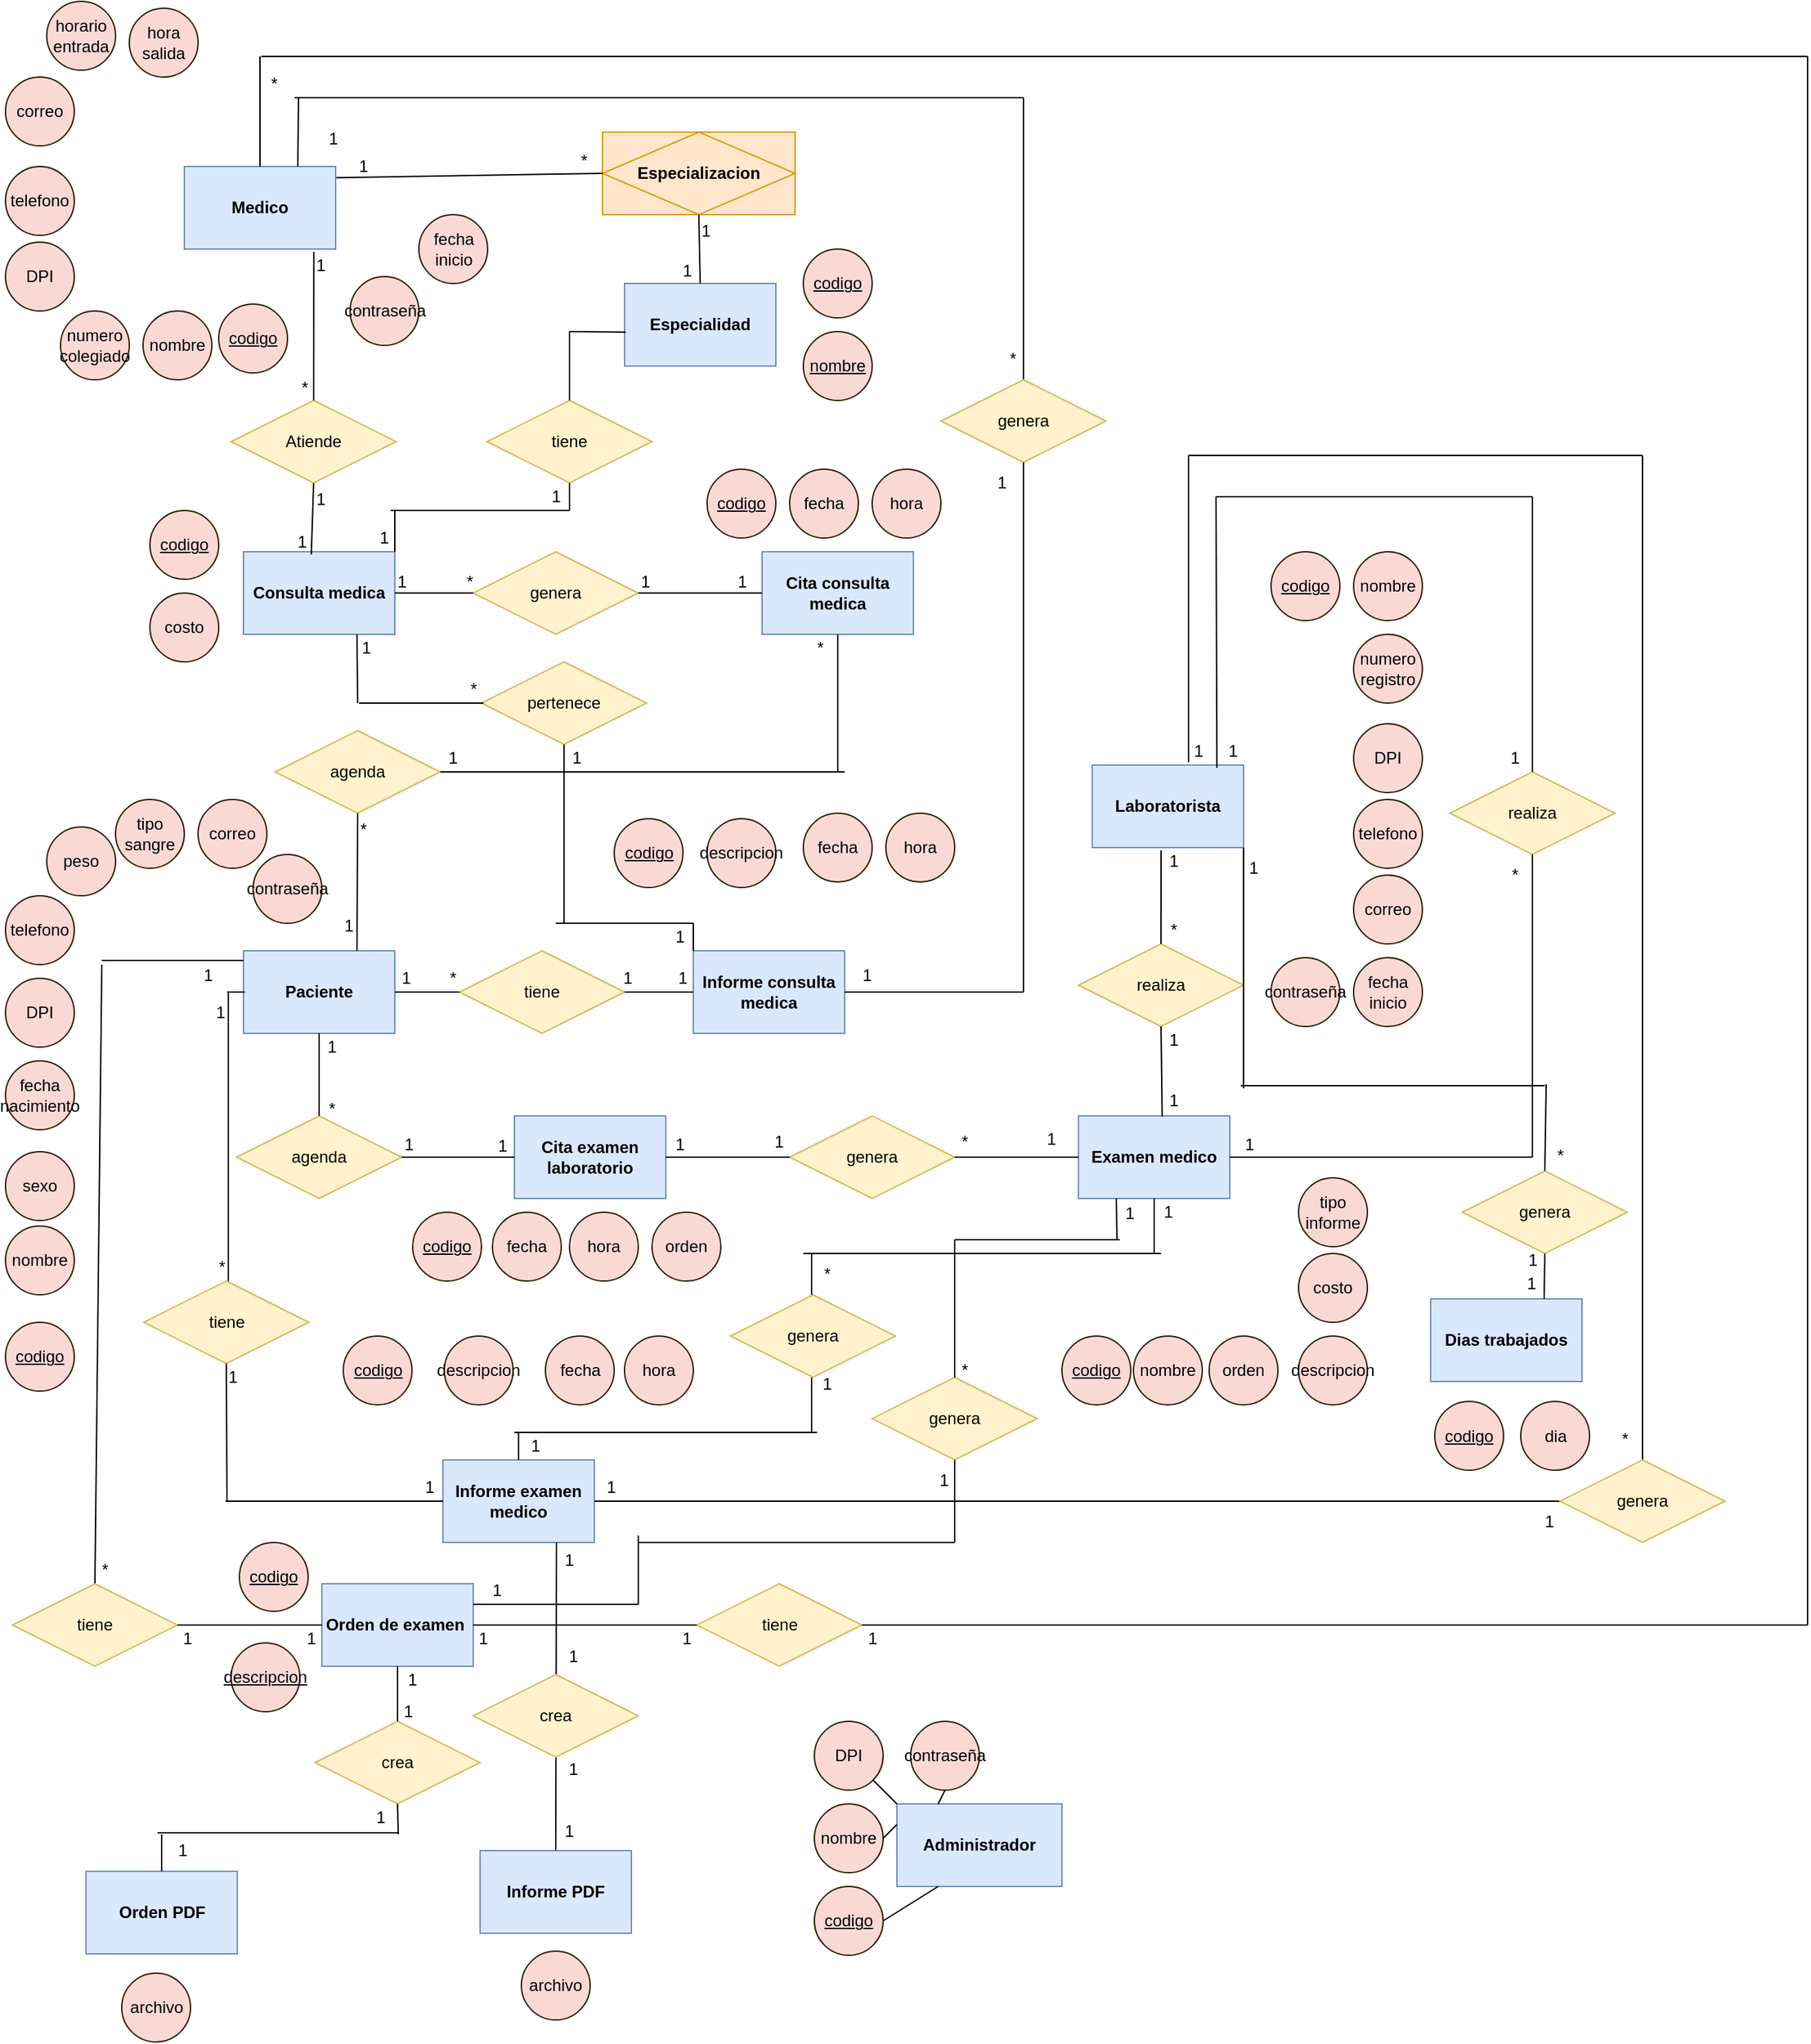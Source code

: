 <mxfile version="13.7.5" type="device"><diagram id="uCOhceMief55fh2Y7pp1" name="Page-1"><mxGraphModel dx="1884" dy="1232" grid="0" gridSize="10" guides="1" tooltips="1" connect="1" arrows="1" fold="1" page="1" pageScale="1" pageWidth="291" pageHeight="413" math="0" shadow="0"><root><mxCell id="0"/><mxCell id="1" parent="0"/><mxCell id="DINYoGKQwGhzszuLmWRZ-1" value="&lt;b&gt;Medico&lt;/b&gt;" style="rounded=0;whiteSpace=wrap;html=1;fillColor=#dae8fc;strokeColor=#6c8ebf;" parent="1" vertex="1"><mxGeometry x="140" y="120" width="110" height="60" as="geometry"/></mxCell><mxCell id="DINYoGKQwGhzszuLmWRZ-2" value="&lt;b&gt;Administrador&lt;/b&gt;" style="rounded=0;whiteSpace=wrap;html=1;fillColor=#dae8fc;strokeColor=#6c8ebf;" parent="1" vertex="1"><mxGeometry x="658" y="1310" width="120" height="60" as="geometry"/></mxCell><mxCell id="DINYoGKQwGhzszuLmWRZ-3" value="&lt;b&gt;Paciente&lt;/b&gt;" style="rounded=0;whiteSpace=wrap;html=1;fillColor=#dae8fc;strokeColor=#6c8ebf;" parent="1" vertex="1"><mxGeometry x="183" y="690" width="110" height="60" as="geometry"/></mxCell><mxCell id="DINYoGKQwGhzszuLmWRZ-4" value="&lt;b&gt;Especialidad&lt;/b&gt;" style="rounded=0;whiteSpace=wrap;html=1;fillColor=#dae8fc;strokeColor=#6c8ebf;" parent="1" vertex="1"><mxGeometry x="460" y="205" width="110" height="60" as="geometry"/></mxCell><mxCell id="DINYoGKQwGhzszuLmWRZ-5" value="&lt;b&gt;Laboratorista&lt;/b&gt;" style="rounded=0;whiteSpace=wrap;html=1;fillColor=#dae8fc;strokeColor=#6c8ebf;" parent="1" vertex="1"><mxGeometry x="800" y="555" width="110" height="60" as="geometry"/></mxCell><mxCell id="DINYoGKQwGhzszuLmWRZ-6" value="&lt;b&gt;Examen medico&lt;/b&gt;" style="rounded=0;whiteSpace=wrap;html=1;fillColor=#dae8fc;strokeColor=#6c8ebf;" parent="1" vertex="1"><mxGeometry x="790" y="810" width="110" height="60" as="geometry"/></mxCell><mxCell id="DINYoGKQwGhzszuLmWRZ-7" value="&lt;b&gt;Consulta medica&lt;/b&gt;" style="rounded=0;whiteSpace=wrap;html=1;fillColor=#dae8fc;strokeColor=#6c8ebf;" parent="1" vertex="1"><mxGeometry x="183" y="400" width="110" height="60" as="geometry"/></mxCell><mxCell id="DINYoGKQwGhzszuLmWRZ-8" value="&lt;b&gt;Cita consulta medica&lt;/b&gt;" style="rounded=0;whiteSpace=wrap;html=1;fillColor=#dae8fc;strokeColor=#6c8ebf;" parent="1" vertex="1"><mxGeometry x="560" y="400" width="110" height="60" as="geometry"/></mxCell><mxCell id="DINYoGKQwGhzszuLmWRZ-9" value="&lt;b&gt;Cita examen laboratorio&lt;/b&gt;" style="rounded=0;whiteSpace=wrap;html=1;fillColor=#dae8fc;strokeColor=#6c8ebf;" parent="1" vertex="1"><mxGeometry x="380" y="810" width="110" height="60" as="geometry"/></mxCell><mxCell id="DINYoGKQwGhzszuLmWRZ-10" value="&lt;b&gt;Informe consulta medica&lt;/b&gt;" style="rounded=0;whiteSpace=wrap;html=1;fillColor=#dae8fc;strokeColor=#6c8ebf;" parent="1" vertex="1"><mxGeometry x="510" y="690" width="110" height="60" as="geometry"/></mxCell><mxCell id="DINYoGKQwGhzszuLmWRZ-11" value="&lt;b&gt;Informe examen medico&lt;/b&gt;" style="rounded=0;whiteSpace=wrap;html=1;fillColor=#dae8fc;strokeColor=#6c8ebf;" parent="1" vertex="1"><mxGeometry x="328" y="1060" width="110" height="60" as="geometry"/></mxCell><mxCell id="DINYoGKQwGhzszuLmWRZ-12" value="&lt;b&gt;Orden de examen&amp;nbsp;&lt;/b&gt;" style="rounded=0;whiteSpace=wrap;html=1;fillColor=#dae8fc;strokeColor=#6c8ebf;" parent="1" vertex="1"><mxGeometry x="240" y="1150" width="110" height="60" as="geometry"/></mxCell><mxCell id="DINYoGKQwGhzszuLmWRZ-14" value="&lt;b&gt;Dias trabajados&lt;/b&gt;" style="rounded=0;whiteSpace=wrap;html=1;fillColor=#dae8fc;strokeColor=#6c8ebf;" parent="1" vertex="1"><mxGeometry x="1046" y="943" width="110" height="60" as="geometry"/></mxCell><mxCell id="DINYoGKQwGhzszuLmWRZ-15" value="&lt;u&gt;codigo&lt;/u&gt;" style="ellipse;whiteSpace=wrap;html=1;align=center;fillColor=#fad9d5;strokeColor=#2B1F00;" parent="1" vertex="1"><mxGeometry x="165" y="220" width="50" height="50" as="geometry"/></mxCell><mxCell id="DINYoGKQwGhzszuLmWRZ-17" value="nombre" style="ellipse;whiteSpace=wrap;html=1;align=center;fillColor=#fad9d5;strokeColor=#2B1F00;" parent="1" vertex="1"><mxGeometry x="110" y="225" width="50" height="50" as="geometry"/></mxCell><mxCell id="DINYoGKQwGhzszuLmWRZ-18" value="numero&lt;br&gt;colegiado" style="ellipse;whiteSpace=wrap;html=1;align=center;fillColor=#fad9d5;strokeColor=#2B1F00;" parent="1" vertex="1"><mxGeometry x="50" y="225" width="50" height="50" as="geometry"/></mxCell><mxCell id="DINYoGKQwGhzszuLmWRZ-19" value="DPI" style="ellipse;whiteSpace=wrap;html=1;align=center;fillColor=#fad9d5;strokeColor=#2B1F00;" parent="1" vertex="1"><mxGeometry x="10" y="175" width="50" height="50" as="geometry"/></mxCell><mxCell id="DINYoGKQwGhzszuLmWRZ-20" value="telefono" style="ellipse;whiteSpace=wrap;html=1;align=center;fillColor=#fad9d5;strokeColor=#2B1F00;" parent="1" vertex="1"><mxGeometry x="10" y="120" width="50" height="50" as="geometry"/></mxCell><mxCell id="DINYoGKQwGhzszuLmWRZ-22" value="correo" style="ellipse;whiteSpace=wrap;html=1;align=center;fillColor=#fad9d5;strokeColor=#2B1F00;" parent="1" vertex="1"><mxGeometry x="10" y="55" width="50" height="50" as="geometry"/></mxCell><mxCell id="DINYoGKQwGhzszuLmWRZ-23" value="horario&lt;br&gt;entrada" style="ellipse;whiteSpace=wrap;html=1;align=center;fillColor=#fad9d5;strokeColor=#2B1F00;" parent="1" vertex="1"><mxGeometry x="40" width="50" height="50" as="geometry"/></mxCell><mxCell id="DINYoGKQwGhzszuLmWRZ-24" value="hora&lt;br&gt;salida" style="ellipse;whiteSpace=wrap;html=1;align=center;fillColor=#fad9d5;strokeColor=#2B1F00;" parent="1" vertex="1"><mxGeometry x="100" y="5" width="50" height="50" as="geometry"/></mxCell><mxCell id="DINYoGKQwGhzszuLmWRZ-25" value="fecha&lt;br&gt;inicio" style="ellipse;whiteSpace=wrap;html=1;align=center;fillColor=#fad9d5;strokeColor=#2B1F00;" parent="1" vertex="1"><mxGeometry x="310.5" y="155" width="50" height="50" as="geometry"/></mxCell><mxCell id="DINYoGKQwGhzszuLmWRZ-36" value="&lt;u&gt;codigo&lt;/u&gt;" style="ellipse;whiteSpace=wrap;html=1;align=center;fillColor=#fad9d5;strokeColor=#2B1F00;" parent="1" vertex="1"><mxGeometry x="930" y="400" width="50" height="50" as="geometry"/></mxCell><mxCell id="DINYoGKQwGhzszuLmWRZ-38" value="nombre" style="ellipse;whiteSpace=wrap;html=1;align=center;fillColor=#fad9d5;strokeColor=#2B1F00;" parent="1" vertex="1"><mxGeometry x="990" y="400" width="50" height="50" as="geometry"/></mxCell><mxCell id="DINYoGKQwGhzszuLmWRZ-39" value="numero&lt;br&gt;registro" style="ellipse;whiteSpace=wrap;html=1;align=center;fillColor=#fad9d5;strokeColor=#2B1F00;" parent="1" vertex="1"><mxGeometry x="990" y="460" width="50" height="50" as="geometry"/></mxCell><mxCell id="DINYoGKQwGhzszuLmWRZ-40" value="DPI" style="ellipse;whiteSpace=wrap;html=1;align=center;fillColor=#fad9d5;strokeColor=#2B1F00;" parent="1" vertex="1"><mxGeometry x="990" y="525" width="50" height="50" as="geometry"/></mxCell><mxCell id="DINYoGKQwGhzszuLmWRZ-41" value="telefono" style="ellipse;whiteSpace=wrap;html=1;align=center;fillColor=#fad9d5;strokeColor=#2B1F00;" parent="1" vertex="1"><mxGeometry x="990" y="580" width="50" height="50" as="geometry"/></mxCell><mxCell id="DINYoGKQwGhzszuLmWRZ-42" value="correo" style="ellipse;whiteSpace=wrap;html=1;align=center;fillColor=#fad9d5;strokeColor=#2B1F00;" parent="1" vertex="1"><mxGeometry x="990" y="635" width="50" height="50" as="geometry"/></mxCell><mxCell id="DINYoGKQwGhzszuLmWRZ-43" value="fecha&lt;br&gt;inicio" style="ellipse;whiteSpace=wrap;html=1;align=center;fillColor=#fad9d5;strokeColor=#2B1F00;" parent="1" vertex="1"><mxGeometry x="990" y="695" width="50" height="50" as="geometry"/></mxCell><mxCell id="DINYoGKQwGhzszuLmWRZ-51" value="&lt;u&gt;codigo&lt;/u&gt;" style="ellipse;whiteSpace=wrap;html=1;align=center;fillColor=#fad9d5;strokeColor=#2B1F00;" parent="1" vertex="1"><mxGeometry x="10" y="960" width="50" height="50" as="geometry"/></mxCell><mxCell id="DINYoGKQwGhzszuLmWRZ-52" value="nombre" style="ellipse;whiteSpace=wrap;html=1;align=center;fillColor=#fad9d5;strokeColor=#2B1F00;" parent="1" vertex="1"><mxGeometry x="10" y="890" width="50" height="50" as="geometry"/></mxCell><mxCell id="DINYoGKQwGhzszuLmWRZ-55" value="sexo" style="ellipse;whiteSpace=wrap;html=1;align=center;fillColor=#fad9d5;strokeColor=#2B1F00;" parent="1" vertex="1"><mxGeometry x="10" y="836" width="50" height="50" as="geometry"/></mxCell><mxCell id="DINYoGKQwGhzszuLmWRZ-56" value="fecha&lt;br&gt;nacimiento" style="ellipse;whiteSpace=wrap;html=1;align=center;fillColor=#fad9d5;strokeColor=#2B1F00;" parent="1" vertex="1"><mxGeometry x="10" y="770" width="50" height="50" as="geometry"/></mxCell><mxCell id="DINYoGKQwGhzszuLmWRZ-57" value="DPI" style="ellipse;whiteSpace=wrap;html=1;align=center;fillColor=#fad9d5;strokeColor=#2B1F00;" parent="1" vertex="1"><mxGeometry x="10" y="710" width="50" height="50" as="geometry"/></mxCell><mxCell id="DINYoGKQwGhzszuLmWRZ-58" value="telefono" style="ellipse;whiteSpace=wrap;html=1;align=center;fillColor=#fad9d5;strokeColor=#2B1F00;" parent="1" vertex="1"><mxGeometry x="10" y="650" width="50" height="50" as="geometry"/></mxCell><mxCell id="DINYoGKQwGhzszuLmWRZ-59" value="peso" style="ellipse;whiteSpace=wrap;html=1;align=center;fillColor=#fad9d5;strokeColor=#2B1F00;" parent="1" vertex="1"><mxGeometry x="40" y="600" width="50" height="50" as="geometry"/></mxCell><mxCell id="DINYoGKQwGhzszuLmWRZ-60" value="tipo&lt;br&gt;sangre" style="ellipse;whiteSpace=wrap;html=1;align=center;fillColor=#fad9d5;strokeColor=#2B1F00;" parent="1" vertex="1"><mxGeometry x="90" y="580" width="50" height="50" as="geometry"/></mxCell><mxCell id="DINYoGKQwGhzszuLmWRZ-61" value="correo" style="ellipse;whiteSpace=wrap;html=1;align=center;fillColor=#fad9d5;strokeColor=#2B1F00;" parent="1" vertex="1"><mxGeometry x="150" y="580" width="50" height="50" as="geometry"/></mxCell><mxCell id="DINYoGKQwGhzszuLmWRZ-71" value="contraseña" style="ellipse;whiteSpace=wrap;html=1;align=center;fillColor=#fad9d5;strokeColor=#2B1F00;" parent="1" vertex="1"><mxGeometry x="190" y="620" width="50" height="50" as="geometry"/></mxCell><mxCell id="DINYoGKQwGhzszuLmWRZ-73" value="contraseña" style="ellipse;whiteSpace=wrap;html=1;align=center;fillColor=#fad9d5;strokeColor=#2B1F00;" parent="1" vertex="1"><mxGeometry x="260.5" y="200" width="50" height="50" as="geometry"/></mxCell><mxCell id="DINYoGKQwGhzszuLmWRZ-75" value="contraseña" style="ellipse;whiteSpace=wrap;html=1;align=center;fillColor=#fad9d5;strokeColor=#2B1F00;" parent="1" vertex="1"><mxGeometry x="930" y="695" width="50" height="50" as="geometry"/></mxCell><mxCell id="DINYoGKQwGhzszuLmWRZ-78" value="&lt;u&gt;codigo&lt;/u&gt;" style="ellipse;whiteSpace=wrap;html=1;align=center;fillColor=#fad9d5;strokeColor=#2B1F00;" parent="1" vertex="1"><mxGeometry x="778" y="970" width="50" height="50" as="geometry"/></mxCell><mxCell id="DINYoGKQwGhzszuLmWRZ-79" value="nombre" style="ellipse;whiteSpace=wrap;html=1;align=center;fillColor=#fad9d5;strokeColor=#2B1F00;" parent="1" vertex="1"><mxGeometry x="830" y="970" width="50" height="50" as="geometry"/></mxCell><mxCell id="DINYoGKQwGhzszuLmWRZ-81" value="orden" style="ellipse;whiteSpace=wrap;html=1;align=center;fillColor=#fad9d5;strokeColor=#2B1F00;" parent="1" vertex="1"><mxGeometry x="885" y="970" width="50" height="50" as="geometry"/></mxCell><mxCell id="DINYoGKQwGhzszuLmWRZ-82" value="descripcion" style="ellipse;whiteSpace=wrap;html=1;align=center;fillColor=#fad9d5;strokeColor=#2B1F00;" parent="1" vertex="1"><mxGeometry x="950" y="970" width="50" height="50" as="geometry"/></mxCell><mxCell id="DINYoGKQwGhzszuLmWRZ-84" value="costo" style="ellipse;whiteSpace=wrap;html=1;align=center;fillColor=#fad9d5;strokeColor=#2B1F00;" parent="1" vertex="1"><mxGeometry x="950" y="910" width="50" height="50" as="geometry"/></mxCell><mxCell id="DINYoGKQwGhzszuLmWRZ-85" value="tipo&lt;br&gt;informe" style="ellipse;whiteSpace=wrap;html=1;align=center;fillColor=#fad9d5;strokeColor=#2B1F00;" parent="1" vertex="1"><mxGeometry x="950" y="855" width="50" height="50" as="geometry"/></mxCell><mxCell id="DINYoGKQwGhzszuLmWRZ-86" value="&lt;u&gt;codigo&lt;/u&gt;" style="ellipse;whiteSpace=wrap;html=1;align=center;fillColor=#fad9d5;strokeColor=#2B1F00;" parent="1" vertex="1"><mxGeometry x="598" y="1370" width="50" height="50" as="geometry"/></mxCell><mxCell id="DINYoGKQwGhzszuLmWRZ-87" value="nombre" style="ellipse;whiteSpace=wrap;html=1;align=center;fillColor=#fad9d5;strokeColor=#2B1F00;" parent="1" vertex="1"><mxGeometry x="598" y="1310" width="50" height="50" as="geometry"/></mxCell><mxCell id="DINYoGKQwGhzszuLmWRZ-89" value="DPI" style="ellipse;whiteSpace=wrap;html=1;align=center;fillColor=#fad9d5;strokeColor=#2B1F00;" parent="1" vertex="1"><mxGeometry x="598" y="1250" width="50" height="50" as="geometry"/></mxCell><mxCell id="DINYoGKQwGhzszuLmWRZ-90" value="contraseña" style="ellipse;whiteSpace=wrap;html=1;align=center;fillColor=#fad9d5;strokeColor=#2B1F00;" parent="1" vertex="1"><mxGeometry x="668" y="1250" width="50" height="50" as="geometry"/></mxCell><mxCell id="DINYoGKQwGhzszuLmWRZ-97" value="" style="endArrow=none;html=1;rounded=0;exitX=0.5;exitY=1;exitDx=0;exitDy=0;entryX=0.25;entryY=0;entryDx=0;entryDy=0;" parent="1" source="DINYoGKQwGhzszuLmWRZ-90" target="DINYoGKQwGhzszuLmWRZ-2" edge="1"><mxGeometry relative="1" as="geometry"><mxPoint x="908" y="1290" as="sourcePoint"/><mxPoint x="1068" y="1290" as="targetPoint"/></mxGeometry></mxCell><mxCell id="DINYoGKQwGhzszuLmWRZ-98" value="" style="endArrow=none;html=1;rounded=0;exitX=1;exitY=1;exitDx=0;exitDy=0;entryX=0;entryY=0;entryDx=0;entryDy=0;" parent="1" source="DINYoGKQwGhzszuLmWRZ-89" target="DINYoGKQwGhzszuLmWRZ-2" edge="1"><mxGeometry relative="1" as="geometry"><mxPoint x="908" y="1290" as="sourcePoint"/><mxPoint x="1068" y="1290" as="targetPoint"/></mxGeometry></mxCell><mxCell id="DINYoGKQwGhzszuLmWRZ-99" value="&lt;u&gt;codigo&lt;/u&gt;" style="ellipse;whiteSpace=wrap;html=1;align=center;fillColor=#fad9d5;strokeColor=#2B1F00;" parent="1" vertex="1"><mxGeometry x="452.5" y="594" width="50" height="50" as="geometry"/></mxCell><mxCell id="DINYoGKQwGhzszuLmWRZ-102" value="descripcion" style="ellipse;whiteSpace=wrap;html=1;align=center;fillColor=#fad9d5;strokeColor=#2B1F00;" parent="1" vertex="1"><mxGeometry x="520" y="594" width="50" height="50" as="geometry"/></mxCell><mxCell id="DINYoGKQwGhzszuLmWRZ-103" value="fecha" style="ellipse;whiteSpace=wrap;html=1;align=center;fillColor=#fad9d5;strokeColor=#2B1F00;" parent="1" vertex="1"><mxGeometry x="590" y="590" width="50" height="50" as="geometry"/></mxCell><mxCell id="DINYoGKQwGhzszuLmWRZ-104" value="hora" style="ellipse;whiteSpace=wrap;html=1;align=center;fillColor=#fad9d5;strokeColor=#2B1F00;" parent="1" vertex="1"><mxGeometry x="650" y="590" width="50" height="50" as="geometry"/></mxCell><mxCell id="DINYoGKQwGhzszuLmWRZ-105" value="" style="endArrow=none;html=1;rounded=0;exitX=1;exitY=0.5;exitDx=0;exitDy=0;entryX=0;entryY=0.25;entryDx=0;entryDy=0;" parent="1" source="DINYoGKQwGhzszuLmWRZ-87" target="DINYoGKQwGhzszuLmWRZ-2" edge="1"><mxGeometry relative="1" as="geometry"><mxPoint x="908" y="1290" as="sourcePoint"/><mxPoint x="1068" y="1290" as="targetPoint"/></mxGeometry></mxCell><mxCell id="DINYoGKQwGhzszuLmWRZ-106" value="" style="endArrow=none;html=1;rounded=0;exitX=1;exitY=0.5;exitDx=0;exitDy=0;entryX=0.25;entryY=1;entryDx=0;entryDy=0;" parent="1" source="DINYoGKQwGhzszuLmWRZ-86" target="DINYoGKQwGhzszuLmWRZ-2" edge="1"><mxGeometry relative="1" as="geometry"><mxPoint x="908" y="1290" as="sourcePoint"/><mxPoint x="1068" y="1290" as="targetPoint"/></mxGeometry></mxCell><mxCell id="DINYoGKQwGhzszuLmWRZ-112" value="&lt;u&gt;codigo&lt;/u&gt;" style="ellipse;whiteSpace=wrap;html=1;align=center;fillColor=#fad9d5;strokeColor=#2B1F00;" parent="1" vertex="1"><mxGeometry x="255.5" y="970" width="50" height="50" as="geometry"/></mxCell><mxCell id="DINYoGKQwGhzszuLmWRZ-113" value="descripcion" style="ellipse;whiteSpace=wrap;html=1;align=center;fillColor=#fad9d5;strokeColor=#2B1F00;" parent="1" vertex="1"><mxGeometry x="329" y="970" width="50" height="50" as="geometry"/></mxCell><mxCell id="DINYoGKQwGhzszuLmWRZ-114" value="fecha" style="ellipse;whiteSpace=wrap;html=1;align=center;fillColor=#fad9d5;strokeColor=#2B1F00;" parent="1" vertex="1"><mxGeometry x="402.5" y="970" width="50" height="50" as="geometry"/></mxCell><mxCell id="DINYoGKQwGhzszuLmWRZ-115" value="hora" style="ellipse;whiteSpace=wrap;html=1;align=center;fillColor=#fad9d5;strokeColor=#2B1F00;" parent="1" vertex="1"><mxGeometry x="460" y="970" width="50" height="50" as="geometry"/></mxCell><mxCell id="DINYoGKQwGhzszuLmWRZ-120" value="&lt;u&gt;codigo&lt;/u&gt;" style="ellipse;whiteSpace=wrap;html=1;align=center;fillColor=#fad9d5;strokeColor=#2B1F00;" parent="1" vertex="1"><mxGeometry x="115" y="370" width="50" height="50" as="geometry"/></mxCell><mxCell id="DINYoGKQwGhzszuLmWRZ-122" value="costo" style="ellipse;whiteSpace=wrap;html=1;align=center;fillColor=#fad9d5;strokeColor=#2B1F00;" parent="1" vertex="1"><mxGeometry x="115" y="430" width="50" height="50" as="geometry"/></mxCell><mxCell id="DINYoGKQwGhzszuLmWRZ-123" value="&lt;u&gt;codigo&lt;/u&gt;" style="ellipse;whiteSpace=wrap;html=1;align=center;fillColor=#fad9d5;strokeColor=#2B1F00;" parent="1" vertex="1"><mxGeometry x="306" y="880" width="50" height="50" as="geometry"/></mxCell><mxCell id="DINYoGKQwGhzszuLmWRZ-124" value="fecha" style="ellipse;whiteSpace=wrap;html=1;align=center;fillColor=#fad9d5;strokeColor=#2B1F00;" parent="1" vertex="1"><mxGeometry x="364" y="880" width="50" height="50" as="geometry"/></mxCell><mxCell id="DINYoGKQwGhzszuLmWRZ-125" value="hora" style="ellipse;whiteSpace=wrap;html=1;align=center;fillColor=#fad9d5;strokeColor=#2B1F00;" parent="1" vertex="1"><mxGeometry x="420" y="880" width="50" height="50" as="geometry"/></mxCell><mxCell id="DINYoGKQwGhzszuLmWRZ-126" value="&lt;u&gt;codigo&lt;/u&gt;" style="ellipse;whiteSpace=wrap;html=1;align=center;fillColor=#fad9d5;strokeColor=#2B1F00;" parent="1" vertex="1"><mxGeometry x="520" y="340" width="50" height="50" as="geometry"/></mxCell><mxCell id="DINYoGKQwGhzszuLmWRZ-127" value="fecha" style="ellipse;whiteSpace=wrap;html=1;align=center;fillColor=#fad9d5;strokeColor=#2B1F00;" parent="1" vertex="1"><mxGeometry x="580" y="340" width="50" height="50" as="geometry"/></mxCell><mxCell id="DINYoGKQwGhzszuLmWRZ-128" value="hora" style="ellipse;whiteSpace=wrap;html=1;align=center;fillColor=#fad9d5;strokeColor=#2B1F00;" parent="1" vertex="1"><mxGeometry x="640" y="340" width="50" height="50" as="geometry"/></mxCell><mxCell id="DINYoGKQwGhzszuLmWRZ-137" value="&lt;u&gt;codigo&lt;/u&gt;" style="ellipse;whiteSpace=wrap;html=1;align=center;fillColor=#fad9d5;strokeColor=#2B1F00;" parent="1" vertex="1"><mxGeometry x="180" y="1120" width="50" height="50" as="geometry"/></mxCell><mxCell id="DINYoGKQwGhzszuLmWRZ-138" value="&lt;u&gt;descripcion&lt;/u&gt;" style="ellipse;whiteSpace=wrap;html=1;align=center;fillColor=#fad9d5;strokeColor=#2B1F00;" parent="1" vertex="1"><mxGeometry x="174" y="1193" width="50" height="50" as="geometry"/></mxCell><mxCell id="DINYoGKQwGhzszuLmWRZ-139" value="&lt;u&gt;codigo&lt;/u&gt;" style="ellipse;whiteSpace=wrap;html=1;align=center;fillColor=#fad9d5;strokeColor=#2B1F00;" parent="1" vertex="1"><mxGeometry x="590" y="180" width="50" height="50" as="geometry"/></mxCell><mxCell id="DINYoGKQwGhzszuLmWRZ-140" value="&lt;u&gt;nombre&lt;/u&gt;" style="ellipse;whiteSpace=wrap;html=1;align=center;fillColor=#fad9d5;strokeColor=#2B1F00;" parent="1" vertex="1"><mxGeometry x="590" y="240" width="50" height="50" as="geometry"/></mxCell><mxCell id="DINYoGKQwGhzszuLmWRZ-142" value="&lt;u&gt;codigo&lt;/u&gt;" style="ellipse;whiteSpace=wrap;html=1;align=center;fillColor=#fad9d5;strokeColor=#2B1F00;" parent="1" vertex="1"><mxGeometry x="1049" y="1017.5" width="50" height="50" as="geometry"/></mxCell><mxCell id="DINYoGKQwGhzszuLmWRZ-143" value="dia" style="ellipse;whiteSpace=wrap;html=1;align=center;fillColor=#fad9d5;strokeColor=#2B1F00;" parent="1" vertex="1"><mxGeometry x="1111.5" y="1017.5" width="50" height="50" as="geometry"/></mxCell><mxCell id="DINYoGKQwGhzszuLmWRZ-146" value="Atiende" style="shape=rhombus;perimeter=rhombusPerimeter;whiteSpace=wrap;html=1;align=center;fillColor=#fff2cc;strokeColor=#d6b656;" parent="1" vertex="1"><mxGeometry x="174" y="290" width="120" height="60" as="geometry"/></mxCell><mxCell id="DINYoGKQwGhzszuLmWRZ-147" value="" style="endArrow=none;html=1;rounded=0;exitX=0.856;exitY=1.033;exitDx=0;exitDy=0;exitPerimeter=0;entryX=0.5;entryY=0;entryDx=0;entryDy=0;" parent="1" source="DINYoGKQwGhzszuLmWRZ-1" target="DINYoGKQwGhzszuLmWRZ-146" edge="1"><mxGeometry relative="1" as="geometry"><mxPoint x="220" y="400" as="sourcePoint"/><mxPoint x="234" y="280" as="targetPoint"/></mxGeometry></mxCell><mxCell id="DINYoGKQwGhzszuLmWRZ-148" value="1" style="resizable=0;html=1;align=left;verticalAlign=bottom;" parent="DINYoGKQwGhzszuLmWRZ-147" connectable="0" vertex="1"><mxGeometry x="-1" relative="1" as="geometry"><mxPoint y="18.02" as="offset"/></mxGeometry></mxCell><mxCell id="DINYoGKQwGhzszuLmWRZ-149" value="*" style="resizable=0;html=1;align=right;verticalAlign=bottom;" parent="DINYoGKQwGhzszuLmWRZ-147" connectable="0" vertex="1"><mxGeometry x="1" relative="1" as="geometry"><mxPoint x="-4" as="offset"/></mxGeometry></mxCell><mxCell id="DINYoGKQwGhzszuLmWRZ-153" value="" style="endArrow=none;html=1;rounded=0;exitX=0.5;exitY=1;exitDx=0;exitDy=0;entryX=0.448;entryY=0.033;entryDx=0;entryDy=0;entryPerimeter=0;" parent="1" source="DINYoGKQwGhzszuLmWRZ-146" target="DINYoGKQwGhzszuLmWRZ-7" edge="1"><mxGeometry relative="1" as="geometry"><mxPoint x="220" y="320" as="sourcePoint"/><mxPoint x="380" y="320" as="targetPoint"/></mxGeometry></mxCell><mxCell id="DINYoGKQwGhzszuLmWRZ-154" value="1" style="resizable=0;html=1;align=left;verticalAlign=bottom;" parent="DINYoGKQwGhzszuLmWRZ-153" connectable="0" vertex="1"><mxGeometry x="-1" relative="1" as="geometry"><mxPoint y="20" as="offset"/></mxGeometry></mxCell><mxCell id="DINYoGKQwGhzszuLmWRZ-155" value="1" style="resizable=0;html=1;align=right;verticalAlign=bottom;" parent="DINYoGKQwGhzszuLmWRZ-153" connectable="0" vertex="1"><mxGeometry x="1" relative="1" as="geometry"><mxPoint x="-3.28" as="offset"/></mxGeometry></mxCell><mxCell id="DINYoGKQwGhzszuLmWRZ-157" value="agenda" style="shape=rhombus;perimeter=rhombusPerimeter;whiteSpace=wrap;html=1;align=center;fillColor=#fff2cc;strokeColor=#d6b656;" parent="1" vertex="1"><mxGeometry x="206" y="530" width="120" height="60" as="geometry"/></mxCell><mxCell id="DINYoGKQwGhzszuLmWRZ-162" value="" style="endArrow=none;html=1;rounded=0;exitX=0.5;exitY=1;exitDx=0;exitDy=0;entryX=0.75;entryY=0;entryDx=0;entryDy=0;" parent="1" source="DINYoGKQwGhzszuLmWRZ-157" target="DINYoGKQwGhzszuLmWRZ-3" edge="1"><mxGeometry relative="1" as="geometry"><mxPoint x="270" y="700" as="sourcePoint"/><mxPoint x="430" y="700" as="targetPoint"/></mxGeometry></mxCell><mxCell id="DINYoGKQwGhzszuLmWRZ-163" value="*" style="resizable=0;html=1;align=left;verticalAlign=bottom;" parent="DINYoGKQwGhzszuLmWRZ-162" connectable="0" vertex="1"><mxGeometry x="-1" relative="1" as="geometry"><mxPoint y="20" as="offset"/></mxGeometry></mxCell><mxCell id="DINYoGKQwGhzszuLmWRZ-164" value="1" style="resizable=0;html=1;align=right;verticalAlign=bottom;" parent="DINYoGKQwGhzszuLmWRZ-162" connectable="0" vertex="1"><mxGeometry x="1" relative="1" as="geometry"><mxPoint x="-2.5" y="-9.99" as="offset"/></mxGeometry></mxCell><mxCell id="DINYoGKQwGhzszuLmWRZ-165" value="genera" style="shape=rhombus;perimeter=rhombusPerimeter;whiteSpace=wrap;html=1;align=center;fillColor=#fff2cc;strokeColor=#d6b656;" parent="1" vertex="1"><mxGeometry x="350" y="400" width="120" height="60" as="geometry"/></mxCell><mxCell id="DINYoGKQwGhzszuLmWRZ-166" value="" style="endArrow=none;html=1;rounded=0;exitX=1;exitY=0.5;exitDx=0;exitDy=0;entryX=0;entryY=0.5;entryDx=0;entryDy=0;" parent="1" source="DINYoGKQwGhzszuLmWRZ-7" target="DINYoGKQwGhzszuLmWRZ-165" edge="1"><mxGeometry relative="1" as="geometry"><mxPoint x="300" y="400" as="sourcePoint"/><mxPoint x="460" y="400" as="targetPoint"/></mxGeometry></mxCell><mxCell id="DINYoGKQwGhzszuLmWRZ-167" value="1" style="resizable=0;html=1;align=left;verticalAlign=bottom;" parent="DINYoGKQwGhzszuLmWRZ-166" connectable="0" vertex="1"><mxGeometry x="-1" relative="1" as="geometry"/></mxCell><mxCell id="DINYoGKQwGhzszuLmWRZ-168" value="*" style="resizable=0;html=1;align=right;verticalAlign=bottom;" parent="DINYoGKQwGhzszuLmWRZ-166" connectable="0" vertex="1"><mxGeometry x="1" relative="1" as="geometry"/></mxCell><mxCell id="DINYoGKQwGhzszuLmWRZ-169" value="" style="endArrow=none;html=1;rounded=0;entryX=0;entryY=0.5;entryDx=0;entryDy=0;exitX=1;exitY=0.5;exitDx=0;exitDy=0;" parent="1" source="DINYoGKQwGhzszuLmWRZ-165" target="DINYoGKQwGhzszuLmWRZ-8" edge="1"><mxGeometry relative="1" as="geometry"><mxPoint x="300" y="400" as="sourcePoint"/><mxPoint x="460" y="400" as="targetPoint"/></mxGeometry></mxCell><mxCell id="DINYoGKQwGhzszuLmWRZ-170" value="1" style="resizable=0;html=1;align=left;verticalAlign=bottom;" parent="DINYoGKQwGhzszuLmWRZ-169" connectable="0" vertex="1"><mxGeometry x="-1" relative="1" as="geometry"/></mxCell><mxCell id="DINYoGKQwGhzszuLmWRZ-171" value="1" style="resizable=0;html=1;align=right;verticalAlign=bottom;" parent="DINYoGKQwGhzszuLmWRZ-169" connectable="0" vertex="1"><mxGeometry x="1" relative="1" as="geometry"><mxPoint x="-10.29" as="offset"/></mxGeometry></mxCell><mxCell id="DINYoGKQwGhzszuLmWRZ-173" value="&lt;b&gt;Especializacion&lt;/b&gt;" style="shape=associativeEntity;whiteSpace=wrap;html=1;align=center;fillColor=#ffe6cc;strokeColor=#d79b00;" parent="1" vertex="1"><mxGeometry x="444" y="95" width="140" height="60" as="geometry"/></mxCell><mxCell id="DINYoGKQwGhzszuLmWRZ-174" value="" style="endArrow=none;html=1;rounded=0;entryX=0;entryY=0.5;entryDx=0;entryDy=0;exitX=1.005;exitY=0.136;exitDx=0;exitDy=0;exitPerimeter=0;" parent="1" source="DINYoGKQwGhzszuLmWRZ-1" target="DINYoGKQwGhzszuLmWRZ-173" edge="1"><mxGeometry relative="1" as="geometry"><mxPoint x="290" y="125" as="sourcePoint"/><mxPoint x="640" y="220" as="targetPoint"/></mxGeometry></mxCell><mxCell id="DINYoGKQwGhzszuLmWRZ-175" value="1" style="resizable=0;html=1;align=left;verticalAlign=bottom;" parent="DINYoGKQwGhzszuLmWRZ-174" connectable="0" vertex="1"><mxGeometry x="-1" relative="1" as="geometry"><mxPoint x="13.96" as="offset"/></mxGeometry></mxCell><mxCell id="DINYoGKQwGhzszuLmWRZ-176" value="*" style="resizable=0;html=1;align=right;verticalAlign=bottom;" parent="DINYoGKQwGhzszuLmWRZ-174" connectable="0" vertex="1"><mxGeometry x="1" relative="1" as="geometry"><mxPoint x="-10.17" as="offset"/></mxGeometry></mxCell><mxCell id="DINYoGKQwGhzszuLmWRZ-178" value="" style="endArrow=none;html=1;rounded=0;exitX=0.5;exitY=1;exitDx=0;exitDy=0;entryX=0.5;entryY=0;entryDx=0;entryDy=0;" parent="1" source="DINYoGKQwGhzszuLmWRZ-173" target="DINYoGKQwGhzszuLmWRZ-4" edge="1"><mxGeometry relative="1" as="geometry"><mxPoint x="440" y="240" as="sourcePoint"/><mxPoint x="600" y="240" as="targetPoint"/></mxGeometry></mxCell><mxCell id="DINYoGKQwGhzszuLmWRZ-179" value="1" style="resizable=0;html=1;align=left;verticalAlign=bottom;" parent="DINYoGKQwGhzszuLmWRZ-178" connectable="0" vertex="1"><mxGeometry x="-1" relative="1" as="geometry"><mxPoint y="20" as="offset"/></mxGeometry></mxCell><mxCell id="DINYoGKQwGhzszuLmWRZ-180" value="1" style="resizable=0;html=1;align=right;verticalAlign=bottom;" parent="DINYoGKQwGhzszuLmWRZ-178" connectable="0" vertex="1"><mxGeometry x="1" relative="1" as="geometry"><mxPoint x="-5.17" as="offset"/></mxGeometry></mxCell><mxCell id="DINYoGKQwGhzszuLmWRZ-181" value="tiene" style="shape=rhombus;perimeter=rhombusPerimeter;whiteSpace=wrap;html=1;align=center;fillColor=#fff2cc;strokeColor=#d6b656;" parent="1" vertex="1"><mxGeometry x="360" y="290" width="120" height="60" as="geometry"/></mxCell><mxCell id="DINYoGKQwGhzszuLmWRZ-191" value="" style="endArrow=none;html=1;rounded=0;exitX=0.5;exitY=0;exitDx=0;exitDy=0;" parent="1" source="DINYoGKQwGhzszuLmWRZ-181" edge="1"><mxGeometry relative="1" as="geometry"><mxPoint x="410" y="360" as="sourcePoint"/><mxPoint x="420" y="240" as="targetPoint"/></mxGeometry></mxCell><mxCell id="DINYoGKQwGhzszuLmWRZ-192" value="" style="endArrow=none;html=1;rounded=0;entryX=0.009;entryY=0.589;entryDx=0;entryDy=0;entryPerimeter=0;" parent="1" target="DINYoGKQwGhzszuLmWRZ-4" edge="1"><mxGeometry relative="1" as="geometry"><mxPoint x="420" y="240" as="sourcePoint"/><mxPoint x="570" y="360" as="targetPoint"/></mxGeometry></mxCell><mxCell id="DINYoGKQwGhzszuLmWRZ-194" value="" style="endArrow=none;html=1;rounded=0;exitX=1;exitY=0;exitDx=0;exitDy=0;" parent="1" source="DINYoGKQwGhzszuLmWRZ-7" edge="1"><mxGeometry relative="1" as="geometry"><mxPoint x="260" y="360" as="sourcePoint"/><mxPoint x="293" y="370" as="targetPoint"/></mxGeometry></mxCell><mxCell id="DINYoGKQwGhzszuLmWRZ-195" value="" style="endArrow=none;html=1;rounded=0;" parent="1" edge="1"><mxGeometry relative="1" as="geometry"><mxPoint x="290" y="370" as="sourcePoint"/><mxPoint x="420" y="370" as="targetPoint"/></mxGeometry></mxCell><mxCell id="DINYoGKQwGhzszuLmWRZ-196" value="" style="endArrow=none;html=1;rounded=0;entryX=0.5;entryY=1;entryDx=0;entryDy=0;" parent="1" target="DINYoGKQwGhzszuLmWRZ-181" edge="1"><mxGeometry relative="1" as="geometry"><mxPoint x="420" y="370" as="sourcePoint"/><mxPoint x="420" y="360" as="targetPoint"/></mxGeometry></mxCell><mxCell id="DINYoGKQwGhzszuLmWRZ-197" value="1" style="text;html=1;strokeColor=none;fillColor=none;align=center;verticalAlign=middle;whiteSpace=wrap;rounded=0;" parent="1" vertex="1"><mxGeometry x="278" y="380" width="15" height="20" as="geometry"/></mxCell><mxCell id="DINYoGKQwGhzszuLmWRZ-201" value="1" style="text;html=1;strokeColor=none;fillColor=none;align=center;verticalAlign=middle;whiteSpace=wrap;rounded=0;" parent="1" vertex="1"><mxGeometry x="402.5" y="350" width="15" height="20" as="geometry"/></mxCell><mxCell id="DINYoGKQwGhzszuLmWRZ-203" value="" style="endArrow=none;html=1;rounded=0;exitX=1;exitY=0.5;exitDx=0;exitDy=0;" parent="1" source="DINYoGKQwGhzszuLmWRZ-157" edge="1"><mxGeometry relative="1" as="geometry"><mxPoint x="410" y="490" as="sourcePoint"/><mxPoint x="620" y="560" as="targetPoint"/></mxGeometry></mxCell><mxCell id="DINYoGKQwGhzszuLmWRZ-204" value="" style="endArrow=none;html=1;rounded=0;entryX=0.5;entryY=1;entryDx=0;entryDy=0;" parent="1" target="DINYoGKQwGhzszuLmWRZ-8" edge="1"><mxGeometry relative="1" as="geometry"><mxPoint x="615" y="560" as="sourcePoint"/><mxPoint x="570" y="490" as="targetPoint"/></mxGeometry></mxCell><mxCell id="DINYoGKQwGhzszuLmWRZ-205" value="1" style="text;html=1;strokeColor=none;fillColor=none;align=center;verticalAlign=middle;whiteSpace=wrap;rounded=0;" parent="1" vertex="1"><mxGeometry x="328" y="540" width="15" height="20" as="geometry"/></mxCell><mxCell id="DINYoGKQwGhzszuLmWRZ-206" value="*" style="text;html=1;strokeColor=none;fillColor=none;align=center;verticalAlign=middle;whiteSpace=wrap;rounded=0;" parent="1" vertex="1"><mxGeometry x="595" y="460" width="15" height="20" as="geometry"/></mxCell><mxCell id="DINYoGKQwGhzszuLmWRZ-208" value="tiene" style="shape=rhombus;perimeter=rhombusPerimeter;whiteSpace=wrap;html=1;align=center;fillColor=#fff2cc;strokeColor=#d6b656;" parent="1" vertex="1"><mxGeometry x="340" y="690" width="120" height="60" as="geometry"/></mxCell><mxCell id="DINYoGKQwGhzszuLmWRZ-209" value="" style="endArrow=none;html=1;rounded=0;entryX=0;entryY=0.5;entryDx=0;entryDy=0;exitX=1;exitY=0.5;exitDx=0;exitDy=0;" parent="1" source="DINYoGKQwGhzszuLmWRZ-208" target="DINYoGKQwGhzszuLmWRZ-10" edge="1"><mxGeometry relative="1" as="geometry"><mxPoint x="310" y="650" as="sourcePoint"/><mxPoint x="470" y="650" as="targetPoint"/></mxGeometry></mxCell><mxCell id="DINYoGKQwGhzszuLmWRZ-210" value="" style="endArrow=none;html=1;rounded=0;exitX=1;exitY=0.5;exitDx=0;exitDy=0;entryX=0;entryY=0.5;entryDx=0;entryDy=0;" parent="1" source="DINYoGKQwGhzszuLmWRZ-3" target="DINYoGKQwGhzszuLmWRZ-208" edge="1"><mxGeometry relative="1" as="geometry"><mxPoint x="310" y="650" as="sourcePoint"/><mxPoint x="470" y="650" as="targetPoint"/></mxGeometry></mxCell><mxCell id="DINYoGKQwGhzszuLmWRZ-211" value="1" style="text;html=1;strokeColor=none;fillColor=none;align=center;verticalAlign=middle;whiteSpace=wrap;rounded=0;" parent="1" vertex="1"><mxGeometry x="294" y="700" width="15" height="20" as="geometry"/></mxCell><mxCell id="DINYoGKQwGhzszuLmWRZ-212" value="*" style="text;html=1;strokeColor=none;fillColor=none;align=center;verticalAlign=middle;whiteSpace=wrap;rounded=0;" parent="1" vertex="1"><mxGeometry x="328" y="700" width="15" height="20" as="geometry"/></mxCell><mxCell id="DINYoGKQwGhzszuLmWRZ-214" value="1" style="text;html=1;strokeColor=none;fillColor=none;align=center;verticalAlign=middle;whiteSpace=wrap;rounded=0;" parent="1" vertex="1"><mxGeometry x="455" y="700" width="15" height="20" as="geometry"/></mxCell><mxCell id="DINYoGKQwGhzszuLmWRZ-215" value="1" style="text;html=1;strokeColor=none;fillColor=none;align=center;verticalAlign=middle;whiteSpace=wrap;rounded=0;" parent="1" vertex="1"><mxGeometry x="495" y="700" width="15" height="20" as="geometry"/></mxCell><mxCell id="DINYoGKQwGhzszuLmWRZ-216" value="" style="endArrow=none;html=1;rounded=0;exitX=0.75;exitY=0;exitDx=0;exitDy=0;" parent="1" source="DINYoGKQwGhzszuLmWRZ-1" edge="1"><mxGeometry relative="1" as="geometry"><mxPoint x="230" y="290" as="sourcePoint"/><mxPoint x="223" y="70" as="targetPoint"/></mxGeometry></mxCell><mxCell id="DINYoGKQwGhzszuLmWRZ-217" value="" style="endArrow=none;html=1;rounded=0;" parent="1" edge="1"><mxGeometry relative="1" as="geometry"><mxPoint x="220" y="70" as="sourcePoint"/><mxPoint x="750" y="70" as="targetPoint"/></mxGeometry></mxCell><mxCell id="DINYoGKQwGhzszuLmWRZ-219" value="" style="endArrow=none;html=1;rounded=0;entryX=0.5;entryY=0;entryDx=0;entryDy=0;" parent="1" target="DINYoGKQwGhzszuLmWRZ-221" edge="1"><mxGeometry relative="1" as="geometry"><mxPoint x="750" y="70" as="sourcePoint"/><mxPoint x="750" y="260" as="targetPoint"/></mxGeometry></mxCell><mxCell id="DINYoGKQwGhzszuLmWRZ-221" value="genera" style="shape=rhombus;perimeter=rhombusPerimeter;whiteSpace=wrap;html=1;align=center;fillColor=#fff2cc;strokeColor=#d6b656;" parent="1" vertex="1"><mxGeometry x="690" y="275" width="120" height="60" as="geometry"/></mxCell><mxCell id="DINYoGKQwGhzszuLmWRZ-222" value="" style="endArrow=none;html=1;rounded=0;entryX=0.5;entryY=1;entryDx=0;entryDy=0;" parent="1" target="DINYoGKQwGhzszuLmWRZ-221" edge="1"><mxGeometry relative="1" as="geometry"><mxPoint x="750" y="720" as="sourcePoint"/><mxPoint x="680" y="430" as="targetPoint"/></mxGeometry></mxCell><mxCell id="DINYoGKQwGhzszuLmWRZ-224" value="" style="endArrow=none;html=1;rounded=0;exitX=1;exitY=0.5;exitDx=0;exitDy=0;" parent="1" source="DINYoGKQwGhzszuLmWRZ-10" edge="1"><mxGeometry relative="1" as="geometry"><mxPoint x="560" y="630" as="sourcePoint"/><mxPoint x="750" y="720" as="targetPoint"/></mxGeometry></mxCell><mxCell id="DINYoGKQwGhzszuLmWRZ-227" value="1" style="text;html=1;strokeColor=none;fillColor=none;align=center;verticalAlign=middle;whiteSpace=wrap;rounded=0;" parent="1" vertex="1"><mxGeometry x="629" y="698" width="15" height="20" as="geometry"/></mxCell><mxCell id="DINYoGKQwGhzszuLmWRZ-228" value="1" style="text;html=1;strokeColor=none;fillColor=none;align=center;verticalAlign=middle;whiteSpace=wrap;rounded=0;" parent="1" vertex="1"><mxGeometry x="727" y="340" width="15" height="20" as="geometry"/></mxCell><mxCell id="DINYoGKQwGhzszuLmWRZ-229" value="*" style="text;html=1;strokeColor=none;fillColor=none;align=center;verticalAlign=middle;whiteSpace=wrap;rounded=0;" parent="1" vertex="1"><mxGeometry x="197.5" y="50" width="15" height="20" as="geometry"/></mxCell><mxCell id="DINYoGKQwGhzszuLmWRZ-230" value="*" style="text;html=1;strokeColor=none;fillColor=none;align=center;verticalAlign=middle;whiteSpace=wrap;rounded=0;" parent="1" vertex="1"><mxGeometry x="735" y="250" width="15" height="20" as="geometry"/></mxCell><mxCell id="DINYoGKQwGhzszuLmWRZ-231" value="agenda" style="shape=rhombus;perimeter=rhombusPerimeter;whiteSpace=wrap;html=1;align=center;fillColor=#fff2cc;strokeColor=#d6b656;" parent="1" vertex="1"><mxGeometry x="178" y="810" width="120" height="60" as="geometry"/></mxCell><mxCell id="DINYoGKQwGhzszuLmWRZ-232" value="" style="endArrow=none;html=1;rounded=0;exitX=0.5;exitY=1;exitDx=0;exitDy=0;entryX=0.5;entryY=0;entryDx=0;entryDy=0;" parent="1" source="DINYoGKQwGhzszuLmWRZ-3" target="DINYoGKQwGhzszuLmWRZ-231" edge="1"><mxGeometry relative="1" as="geometry"><mxPoint x="390" y="690" as="sourcePoint"/><mxPoint x="550" y="690" as="targetPoint"/></mxGeometry></mxCell><mxCell id="DINYoGKQwGhzszuLmWRZ-233" value="" style="endArrow=none;html=1;rounded=0;exitX=1;exitY=0.5;exitDx=0;exitDy=0;entryX=0;entryY=0.5;entryDx=0;entryDy=0;" parent="1" source="DINYoGKQwGhzszuLmWRZ-231" target="DINYoGKQwGhzszuLmWRZ-9" edge="1"><mxGeometry relative="1" as="geometry"><mxPoint x="390" y="690" as="sourcePoint"/><mxPoint x="550" y="690" as="targetPoint"/></mxGeometry></mxCell><mxCell id="DINYoGKQwGhzszuLmWRZ-237" value="1" style="text;html=1;strokeColor=none;fillColor=none;align=center;verticalAlign=middle;whiteSpace=wrap;rounded=0;" parent="1" vertex="1"><mxGeometry x="240" y="750" width="15" height="20" as="geometry"/></mxCell><mxCell id="DINYoGKQwGhzszuLmWRZ-238" value="1" style="text;html=1;strokeColor=none;fillColor=none;align=center;verticalAlign=middle;whiteSpace=wrap;rounded=0;" parent="1" vertex="1"><mxGeometry x="364" y="829" width="15" height="5" as="geometry"/></mxCell><mxCell id="DINYoGKQwGhzszuLmWRZ-239" value="genera" style="shape=rhombus;perimeter=rhombusPerimeter;whiteSpace=wrap;html=1;align=center;fillColor=#fff2cc;strokeColor=#d6b656;" parent="1" vertex="1"><mxGeometry x="580" y="810" width="120" height="60" as="geometry"/></mxCell><mxCell id="DINYoGKQwGhzszuLmWRZ-240" value="" style="endArrow=none;html=1;rounded=0;exitX=1;exitY=0.5;exitDx=0;exitDy=0;entryX=0;entryY=0.5;entryDx=0;entryDy=0;" parent="1" source="DINYoGKQwGhzszuLmWRZ-9" target="DINYoGKQwGhzszuLmWRZ-239" edge="1"><mxGeometry relative="1" as="geometry"><mxPoint x="540" y="820" as="sourcePoint"/><mxPoint x="700" y="820" as="targetPoint"/></mxGeometry></mxCell><mxCell id="DINYoGKQwGhzszuLmWRZ-241" value="" style="endArrow=none;html=1;rounded=0;exitX=1;exitY=0.5;exitDx=0;exitDy=0;entryX=0;entryY=0.5;entryDx=0;entryDy=0;" parent="1" source="DINYoGKQwGhzszuLmWRZ-239" target="DINYoGKQwGhzszuLmWRZ-6" edge="1"><mxGeometry relative="1" as="geometry"><mxPoint x="540" y="820" as="sourcePoint"/><mxPoint x="700" y="820" as="targetPoint"/></mxGeometry></mxCell><mxCell id="DINYoGKQwGhzszuLmWRZ-242" value="*" style="text;html=1;strokeColor=none;fillColor=none;align=center;verticalAlign=middle;whiteSpace=wrap;rounded=0;" parent="1" vertex="1"><mxGeometry x="240" y="800" width="15" height="10" as="geometry"/></mxCell><mxCell id="DINYoGKQwGhzszuLmWRZ-243" value="1" style="text;html=1;strokeColor=none;fillColor=none;align=center;verticalAlign=middle;whiteSpace=wrap;rounded=0;" parent="1" vertex="1"><mxGeometry x="295.5" y="826" width="15" height="10" as="geometry"/></mxCell><mxCell id="DINYoGKQwGhzszuLmWRZ-244" value="1" style="text;html=1;strokeColor=none;fillColor=none;align=center;verticalAlign=middle;whiteSpace=wrap;rounded=0;" parent="1" vertex="1"><mxGeometry x="493" y="826" width="15" height="10" as="geometry"/></mxCell><mxCell id="DINYoGKQwGhzszuLmWRZ-245" value="1" style="text;html=1;strokeColor=none;fillColor=none;align=center;verticalAlign=middle;whiteSpace=wrap;rounded=0;" parent="1" vertex="1"><mxGeometry x="565" y="824" width="15" height="10" as="geometry"/></mxCell><mxCell id="DINYoGKQwGhzszuLmWRZ-246" value="1" style="text;html=1;strokeColor=none;fillColor=none;align=center;verticalAlign=middle;whiteSpace=wrap;rounded=0;" parent="1" vertex="1"><mxGeometry x="763" y="822" width="15" height="10" as="geometry"/></mxCell><mxCell id="DINYoGKQwGhzszuLmWRZ-248" value="*" style="text;html=1;strokeColor=none;fillColor=none;align=center;verticalAlign=middle;whiteSpace=wrap;rounded=0;" parent="1" vertex="1"><mxGeometry x="700" y="824" width="15" height="10" as="geometry"/></mxCell><mxCell id="DINYoGKQwGhzszuLmWRZ-249" value="realiza" style="shape=rhombus;perimeter=rhombusPerimeter;whiteSpace=wrap;html=1;align=center;fillColor=#fff2cc;strokeColor=#d6b656;" parent="1" vertex="1"><mxGeometry x="790" y="685" width="120" height="60" as="geometry"/></mxCell><mxCell id="DINYoGKQwGhzszuLmWRZ-250" value="" style="endArrow=none;html=1;rounded=0;exitX=0.455;exitY=1.033;exitDx=0;exitDy=0;exitPerimeter=0;entryX=0.5;entryY=0;entryDx=0;entryDy=0;" parent="1" source="DINYoGKQwGhzszuLmWRZ-5" target="DINYoGKQwGhzszuLmWRZ-249" edge="1"><mxGeometry relative="1" as="geometry"><mxPoint x="730" y="680" as="sourcePoint"/><mxPoint x="890" y="680" as="targetPoint"/></mxGeometry></mxCell><mxCell id="DINYoGKQwGhzszuLmWRZ-251" value="" style="endArrow=none;html=1;rounded=0;entryX=0.5;entryY=1;entryDx=0;entryDy=0;exitX=0.553;exitY=0.006;exitDx=0;exitDy=0;exitPerimeter=0;" parent="1" source="DINYoGKQwGhzszuLmWRZ-6" target="DINYoGKQwGhzszuLmWRZ-249" edge="1"><mxGeometry relative="1" as="geometry"><mxPoint x="730" y="680" as="sourcePoint"/><mxPoint x="890" y="680" as="targetPoint"/></mxGeometry></mxCell><mxCell id="DINYoGKQwGhzszuLmWRZ-252" value="1" style="text;html=1;strokeColor=none;fillColor=none;align=center;verticalAlign=middle;whiteSpace=wrap;rounded=0;" parent="1" vertex="1"><mxGeometry x="852" y="794" width="15" height="10" as="geometry"/></mxCell><mxCell id="DINYoGKQwGhzszuLmWRZ-253" value="1" style="text;html=1;strokeColor=none;fillColor=none;align=center;verticalAlign=middle;whiteSpace=wrap;rounded=0;" parent="1" vertex="1"><mxGeometry x="852" y="750" width="15" height="10" as="geometry"/></mxCell><mxCell id="DINYoGKQwGhzszuLmWRZ-254" value="1" style="text;html=1;strokeColor=none;fillColor=none;align=center;verticalAlign=middle;whiteSpace=wrap;rounded=0;" parent="1" vertex="1"><mxGeometry x="852" y="620" width="15" height="10" as="geometry"/></mxCell><mxCell id="DINYoGKQwGhzszuLmWRZ-255" value="*" style="text;html=1;strokeColor=none;fillColor=none;align=center;verticalAlign=middle;whiteSpace=wrap;rounded=0;" parent="1" vertex="1"><mxGeometry x="852" y="670" width="15" height="10" as="geometry"/></mxCell><mxCell id="DINYoGKQwGhzszuLmWRZ-258" value="" style="endArrow=none;html=1;rounded=0;exitX=0.5;exitY=0;exitDx=0;exitDy=0;" parent="1" edge="1"><mxGeometry relative="1" as="geometry"><mxPoint x="172" y="930" as="sourcePoint"/><mxPoint x="172" y="720" as="targetPoint"/></mxGeometry></mxCell><mxCell id="DINYoGKQwGhzszuLmWRZ-259" value="tiene" style="shape=rhombus;perimeter=rhombusPerimeter;whiteSpace=wrap;html=1;align=center;fillColor=#fff2cc;strokeColor=#d6b656;" parent="1" vertex="1"><mxGeometry x="110.5" y="930" width="120" height="60" as="geometry"/></mxCell><mxCell id="DINYoGKQwGhzszuLmWRZ-260" value="" style="endArrow=none;html=1;rounded=0;exitX=0;exitY=0.5;exitDx=0;exitDy=0;" parent="1" source="DINYoGKQwGhzszuLmWRZ-11" edge="1"><mxGeometry relative="1" as="geometry"><mxPoint x="60" y="940" as="sourcePoint"/><mxPoint x="170" y="1090" as="targetPoint"/></mxGeometry></mxCell><mxCell id="DINYoGKQwGhzszuLmWRZ-261" value="" style="endArrow=none;html=1;rounded=0;exitX=0.5;exitY=1;exitDx=0;exitDy=0;" parent="1" source="DINYoGKQwGhzszuLmWRZ-259" edge="1"><mxGeometry relative="1" as="geometry"><mxPoint x="60" y="940" as="sourcePoint"/><mxPoint x="171" y="1090" as="targetPoint"/></mxGeometry></mxCell><mxCell id="DINYoGKQwGhzszuLmWRZ-264" value="*" style="text;html=1;strokeColor=none;fillColor=none;align=center;verticalAlign=middle;whiteSpace=wrap;rounded=0;" parent="1" vertex="1"><mxGeometry x="160" y="910" width="15" height="20" as="geometry"/></mxCell><mxCell id="DINYoGKQwGhzszuLmWRZ-265" value="1" style="text;html=1;strokeColor=none;fillColor=none;align=center;verticalAlign=middle;whiteSpace=wrap;rounded=0;" parent="1" vertex="1"><mxGeometry x="168" y="990" width="15" height="20" as="geometry"/></mxCell><mxCell id="DINYoGKQwGhzszuLmWRZ-266" value="1" style="text;html=1;strokeColor=none;fillColor=none;align=center;verticalAlign=middle;whiteSpace=wrap;rounded=0;" parent="1" vertex="1"><mxGeometry x="311" y="1070" width="15" height="20" as="geometry"/></mxCell><mxCell id="DINYoGKQwGhzszuLmWRZ-267" value="" style="endArrow=none;html=1;rounded=0;" parent="1" edge="1"><mxGeometry relative="1" as="geometry"><mxPoint x="870" y="330" as="sourcePoint"/><mxPoint x="870" y="553" as="targetPoint"/></mxGeometry></mxCell><mxCell id="DINYoGKQwGhzszuLmWRZ-268" value="" style="endArrow=none;html=1;rounded=0;" parent="1" edge="1"><mxGeometry relative="1" as="geometry"><mxPoint x="890" y="360" as="sourcePoint"/><mxPoint x="1120" y="360" as="targetPoint"/></mxGeometry></mxCell><mxCell id="DINYoGKQwGhzszuLmWRZ-270" value="" style="endArrow=none;html=1;rounded=0;exitX=1;exitY=0.5;exitDx=0;exitDy=0;" parent="1" source="DINYoGKQwGhzszuLmWRZ-6" edge="1"><mxGeometry relative="1" as="geometry"><mxPoint x="820" y="740" as="sourcePoint"/><mxPoint x="1120" y="840" as="targetPoint"/></mxGeometry></mxCell><mxCell id="DINYoGKQwGhzszuLmWRZ-271" value="realiza" style="shape=rhombus;perimeter=rhombusPerimeter;whiteSpace=wrap;html=1;align=center;fillColor=#fff2cc;strokeColor=#d6b656;" parent="1" vertex="1"><mxGeometry x="1060" y="560" width="120" height="60" as="geometry"/></mxCell><mxCell id="DINYoGKQwGhzszuLmWRZ-272" value="" style="endArrow=none;html=1;rounded=0;entryX=0.5;entryY=1;entryDx=0;entryDy=0;" parent="1" target="DINYoGKQwGhzszuLmWRZ-271" edge="1"><mxGeometry relative="1" as="geometry"><mxPoint x="1120" y="840" as="sourcePoint"/><mxPoint x="1310" y="630" as="targetPoint"/></mxGeometry></mxCell><mxCell id="DINYoGKQwGhzszuLmWRZ-273" value="" style="endArrow=none;html=1;rounded=0;exitX=0.5;exitY=0;exitDx=0;exitDy=0;" parent="1" source="DINYoGKQwGhzszuLmWRZ-271" edge="1"><mxGeometry relative="1" as="geometry"><mxPoint x="1150" y="630" as="sourcePoint"/><mxPoint x="1120" y="360" as="targetPoint"/></mxGeometry></mxCell><mxCell id="DINYoGKQwGhzszuLmWRZ-274" value="1" style="text;html=1;strokeColor=none;fillColor=none;align=center;verticalAlign=middle;whiteSpace=wrap;rounded=0;" parent="1" vertex="1"><mxGeometry x="907" y="826" width="15" height="10" as="geometry"/></mxCell><mxCell id="DINYoGKQwGhzszuLmWRZ-276" value="*" style="text;html=1;strokeColor=none;fillColor=none;align=center;verticalAlign=middle;whiteSpace=wrap;rounded=0;" parent="1" vertex="1"><mxGeometry x="1100" y="630" width="15" height="10" as="geometry"/></mxCell><mxCell id="DINYoGKQwGhzszuLmWRZ-277" value="1" style="text;html=1;strokeColor=none;fillColor=none;align=center;verticalAlign=middle;whiteSpace=wrap;rounded=0;" parent="1" vertex="1"><mxGeometry x="895" y="540" width="15" height="10" as="geometry"/></mxCell><mxCell id="DINYoGKQwGhzszuLmWRZ-281" value="1" style="text;html=1;strokeColor=none;fillColor=none;align=center;verticalAlign=middle;whiteSpace=wrap;rounded=0;" parent="1" vertex="1"><mxGeometry x="1100" y="545" width="15" height="10" as="geometry"/></mxCell><mxCell id="DINYoGKQwGhzszuLmWRZ-282" value="" style="endArrow=none;html=1;rounded=0;exitX=0.824;exitY=0.033;exitDx=0;exitDy=0;exitPerimeter=0;" parent="1" source="DINYoGKQwGhzszuLmWRZ-5" edge="1"><mxGeometry relative="1" as="geometry"><mxPoint x="890" y="550" as="sourcePoint"/><mxPoint x="890" y="360" as="targetPoint"/></mxGeometry></mxCell><mxCell id="DINYoGKQwGhzszuLmWRZ-285" value="" style="endArrow=none;html=1;rounded=0;" parent="1" edge="1"><mxGeometry relative="1" as="geometry"><mxPoint x="870" y="330" as="sourcePoint"/><mxPoint x="1200" y="330" as="targetPoint"/></mxGeometry></mxCell><mxCell id="DINYoGKQwGhzszuLmWRZ-286" value="" style="endArrow=none;html=1;rounded=0;exitX=0.5;exitY=0;exitDx=0;exitDy=0;" parent="1" source="DINYoGKQwGhzszuLmWRZ-289" edge="1"><mxGeometry relative="1" as="geometry"><mxPoint x="1200" y="990" as="sourcePoint"/><mxPoint x="1200" y="330" as="targetPoint"/></mxGeometry></mxCell><mxCell id="DINYoGKQwGhzszuLmWRZ-287" value="" style="endArrow=none;html=1;rounded=0;exitX=1;exitY=0.5;exitDx=0;exitDy=0;entryX=0;entryY=0.5;entryDx=0;entryDy=0;" parent="1" source="DINYoGKQwGhzszuLmWRZ-11" target="DINYoGKQwGhzszuLmWRZ-289" edge="1"><mxGeometry relative="1" as="geometry"><mxPoint x="880" y="1020" as="sourcePoint"/><mxPoint x="1020" y="1090" as="targetPoint"/></mxGeometry></mxCell><mxCell id="DINYoGKQwGhzszuLmWRZ-288" value="1" style="text;html=1;strokeColor=none;fillColor=none;align=center;verticalAlign=middle;whiteSpace=wrap;rounded=0;" parent="1" vertex="1"><mxGeometry x="1125" y="1100" width="15" height="10" as="geometry"/></mxCell><mxCell id="DINYoGKQwGhzszuLmWRZ-289" value="genera" style="shape=rhombus;perimeter=rhombusPerimeter;whiteSpace=wrap;html=1;align=center;fillColor=#fff2cc;strokeColor=#d6b656;" parent="1" vertex="1"><mxGeometry x="1140" y="1060" width="120" height="60" as="geometry"/></mxCell><mxCell id="DINYoGKQwGhzszuLmWRZ-290" value="1" style="text;html=1;strokeColor=none;fillColor=none;align=center;verticalAlign=middle;whiteSpace=wrap;rounded=0;" parent="1" vertex="1"><mxGeometry x="442.5" y="1075" width="15" height="10" as="geometry"/></mxCell><mxCell id="DINYoGKQwGhzszuLmWRZ-292" value="*" style="text;html=1;strokeColor=none;fillColor=none;align=center;verticalAlign=middle;whiteSpace=wrap;rounded=0;" parent="1" vertex="1"><mxGeometry x="1180" y="1040" width="15" height="10" as="geometry"/></mxCell><mxCell id="DINYoGKQwGhzszuLmWRZ-293" value="1" style="text;html=1;strokeColor=none;fillColor=none;align=center;verticalAlign=middle;whiteSpace=wrap;rounded=0;" parent="1" vertex="1"><mxGeometry x="870" y="540" width="15" height="10" as="geometry"/></mxCell><mxCell id="DINYoGKQwGhzszuLmWRZ-303" value="1" style="text;html=1;strokeColor=none;fillColor=none;align=center;verticalAlign=middle;whiteSpace=wrap;rounded=0;" parent="1" vertex="1"><mxGeometry x="159" y="725" width="15" height="20" as="geometry"/></mxCell><mxCell id="DINYoGKQwGhzszuLmWRZ-344" value="" style="endArrow=none;html=1;rounded=0;entryX=0;entryY=0.5;entryDx=0;entryDy=0;" parent="1" edge="1"><mxGeometry relative="1" as="geometry"><mxPoint x="171" y="720" as="sourcePoint"/><mxPoint x="184" y="720" as="targetPoint"/></mxGeometry></mxCell><mxCell id="DINYoGKQwGhzszuLmWRZ-345" value="" style="endArrow=none;html=1;rounded=0;exitX=0;exitY=0.117;exitDx=0;exitDy=0;exitPerimeter=0;" parent="1" source="DINYoGKQwGhzszuLmWRZ-3" edge="1"><mxGeometry relative="1" as="geometry"><mxPoint x="220" y="960" as="sourcePoint"/><mxPoint x="80" y="697" as="targetPoint"/></mxGeometry></mxCell><mxCell id="DINYoGKQwGhzszuLmWRZ-346" value="" style="endArrow=none;html=1;rounded=0;exitX=0.5;exitY=0;exitDx=0;exitDy=0;" parent="1" source="DINYoGKQwGhzszuLmWRZ-347" edge="1"><mxGeometry relative="1" as="geometry"><mxPoint x="100" y="1100" as="sourcePoint"/><mxPoint x="80" y="700" as="targetPoint"/></mxGeometry></mxCell><mxCell id="DINYoGKQwGhzszuLmWRZ-347" value="tiene" style="shape=rhombus;perimeter=rhombusPerimeter;whiteSpace=wrap;html=1;align=center;fillColor=#fff2cc;strokeColor=#d6b656;" parent="1" vertex="1"><mxGeometry x="15" y="1150" width="120" height="60" as="geometry"/></mxCell><mxCell id="DINYoGKQwGhzszuLmWRZ-349" value="" style="endArrow=none;html=1;rounded=0;exitX=1;exitY=0.5;exitDx=0;exitDy=0;entryX=0;entryY=0.5;entryDx=0;entryDy=0;" parent="1" source="DINYoGKQwGhzszuLmWRZ-347" target="DINYoGKQwGhzszuLmWRZ-12" edge="1"><mxGeometry relative="1" as="geometry"><mxPoint x="280" y="1220" as="sourcePoint"/><mxPoint x="440" y="1220" as="targetPoint"/></mxGeometry></mxCell><mxCell id="DINYoGKQwGhzszuLmWRZ-350" value="1" style="text;html=1;strokeColor=none;fillColor=none;align=center;verticalAlign=middle;whiteSpace=wrap;rounded=0;" parent="1" vertex="1"><mxGeometry x="150" y="698" width="15" height="20" as="geometry"/></mxCell><mxCell id="DINYoGKQwGhzszuLmWRZ-351" value="*" style="text;html=1;strokeColor=none;fillColor=none;align=center;verticalAlign=middle;whiteSpace=wrap;rounded=0;" parent="1" vertex="1"><mxGeometry x="75" y="1130" width="15" height="20" as="geometry"/></mxCell><mxCell id="DINYoGKQwGhzszuLmWRZ-353" value="1" style="text;html=1;strokeColor=none;fillColor=none;align=center;verticalAlign=middle;whiteSpace=wrap;rounded=0;" parent="1" vertex="1"><mxGeometry x="225" y="1180" width="15" height="20" as="geometry"/></mxCell><mxCell id="DINYoGKQwGhzszuLmWRZ-354" value="1" style="text;html=1;strokeColor=none;fillColor=none;align=center;verticalAlign=middle;whiteSpace=wrap;rounded=0;" parent="1" vertex="1"><mxGeometry x="135" y="1180" width="15" height="20" as="geometry"/></mxCell><mxCell id="DINYoGKQwGhzszuLmWRZ-355" value="" style="endArrow=none;html=1;rounded=0;exitX=0.5;exitY=0;exitDx=0;exitDy=0;" parent="1" source="DINYoGKQwGhzszuLmWRZ-1" edge="1"><mxGeometry relative="1" as="geometry"><mxPoint x="330" y="300" as="sourcePoint"/><mxPoint x="195" y="40" as="targetPoint"/></mxGeometry></mxCell><mxCell id="DINYoGKQwGhzszuLmWRZ-356" value="tiene" style="shape=rhombus;perimeter=rhombusPerimeter;whiteSpace=wrap;html=1;align=center;fillColor=#fff2cc;strokeColor=#d6b656;" parent="1" vertex="1"><mxGeometry x="512.5" y="1150" width="120" height="60" as="geometry"/></mxCell><mxCell id="DINYoGKQwGhzszuLmWRZ-357" value="" style="endArrow=none;html=1;rounded=0;entryX=0;entryY=0.5;entryDx=0;entryDy=0;exitX=1;exitY=0.5;exitDx=0;exitDy=0;" parent="1" source="DINYoGKQwGhzszuLmWRZ-12" target="DINYoGKQwGhzszuLmWRZ-356" edge="1"><mxGeometry relative="1" as="geometry"><mxPoint x="380" y="1090" as="sourcePoint"/><mxPoint x="540" y="1090" as="targetPoint"/></mxGeometry></mxCell><mxCell id="DINYoGKQwGhzszuLmWRZ-358" value="1" style="text;html=1;strokeColor=none;fillColor=none;align=center;verticalAlign=middle;whiteSpace=wrap;rounded=0;" parent="1" vertex="1"><mxGeometry x="497.5" y="1180" width="15" height="20" as="geometry"/></mxCell><mxCell id="DINYoGKQwGhzszuLmWRZ-359" value="1" style="text;html=1;strokeColor=none;fillColor=none;align=center;verticalAlign=middle;whiteSpace=wrap;rounded=0;" parent="1" vertex="1"><mxGeometry x="350" y="1180" width="15" height="20" as="geometry"/></mxCell><mxCell id="DINYoGKQwGhzszuLmWRZ-361" value="" style="endArrow=none;html=1;rounded=0;" parent="1" edge="1"><mxGeometry relative="1" as="geometry"><mxPoint x="196" y="40" as="sourcePoint"/><mxPoint x="1320" y="40" as="targetPoint"/></mxGeometry></mxCell><mxCell id="DINYoGKQwGhzszuLmWRZ-363" value="" style="endArrow=none;html=1;rounded=0;" parent="1" edge="1"><mxGeometry relative="1" as="geometry"><mxPoint x="1320" y="1180" as="sourcePoint"/><mxPoint x="1320" y="40" as="targetPoint"/></mxGeometry></mxCell><mxCell id="DINYoGKQwGhzszuLmWRZ-364" value="" style="endArrow=none;html=1;rounded=0;exitX=1;exitY=0.5;exitDx=0;exitDy=0;" parent="1" source="DINYoGKQwGhzszuLmWRZ-356" edge="1"><mxGeometry relative="1" as="geometry"><mxPoint x="890" y="1110" as="sourcePoint"/><mxPoint x="1320" y="1180" as="targetPoint"/></mxGeometry></mxCell><mxCell id="DINYoGKQwGhzszuLmWRZ-365" value="1" style="text;html=1;strokeColor=none;fillColor=none;align=center;verticalAlign=middle;whiteSpace=wrap;rounded=0;" parent="1" vertex="1"><mxGeometry x="632.5" y="1180" width="15" height="20" as="geometry"/></mxCell><mxCell id="DINYoGKQwGhzszuLmWRZ-366" value="1" style="text;html=1;strokeColor=none;fillColor=none;align=center;verticalAlign=middle;whiteSpace=wrap;rounded=0;" parent="1" vertex="1"><mxGeometry x="240.5" y="90" width="15" height="20" as="geometry"/></mxCell><mxCell id="rrSAPuAvSYdUTwKGxPZT-1" value="" style="endArrow=none;html=1;rounded=0;exitX=0;exitY=0;exitDx=0;exitDy=0;" parent="1" source="DINYoGKQwGhzszuLmWRZ-10" edge="1"><mxGeometry relative="1" as="geometry"><mxPoint x="500" y="600" as="sourcePoint"/><mxPoint x="510" y="670" as="targetPoint"/></mxGeometry></mxCell><mxCell id="rrSAPuAvSYdUTwKGxPZT-2" value="pertenece" style="shape=rhombus;perimeter=rhombusPerimeter;whiteSpace=wrap;html=1;align=center;fillColor=#fff2cc;strokeColor=#d6b656;" parent="1" vertex="1"><mxGeometry x="356" y="480" width="120" height="60" as="geometry"/></mxCell><mxCell id="rrSAPuAvSYdUTwKGxPZT-3" value="" style="endArrow=none;html=1;rounded=0;exitX=0.5;exitY=1;exitDx=0;exitDy=0;" parent="1" source="rrSAPuAvSYdUTwKGxPZT-2" edge="1"><mxGeometry relative="1" as="geometry"><mxPoint x="440" y="620" as="sourcePoint"/><mxPoint x="416" y="670" as="targetPoint"/></mxGeometry></mxCell><mxCell id="rrSAPuAvSYdUTwKGxPZT-4" value="" style="endArrow=none;html=1;rounded=0;" parent="1" edge="1"><mxGeometry relative="1" as="geometry"><mxPoint x="410" y="670" as="sourcePoint"/><mxPoint x="510" y="670" as="targetPoint"/></mxGeometry></mxCell><mxCell id="rrSAPuAvSYdUTwKGxPZT-5" value="" style="endArrow=none;html=1;rounded=0;exitX=0.75;exitY=1;exitDx=0;exitDy=0;" parent="1" source="DINYoGKQwGhzszuLmWRZ-7" edge="1"><mxGeometry relative="1" as="geometry"><mxPoint x="440" y="620" as="sourcePoint"/><mxPoint x="266" y="510" as="targetPoint"/></mxGeometry></mxCell><mxCell id="rrSAPuAvSYdUTwKGxPZT-7" value="" style="endArrow=none;html=1;rounded=0;entryX=0;entryY=0.5;entryDx=0;entryDy=0;" parent="1" edge="1"><mxGeometry relative="1" as="geometry"><mxPoint x="267" y="510" as="sourcePoint"/><mxPoint x="357.5" y="510" as="targetPoint"/></mxGeometry></mxCell><mxCell id="rrSAPuAvSYdUTwKGxPZT-8" value="1" style="text;html=1;strokeColor=none;fillColor=none;align=center;verticalAlign=middle;whiteSpace=wrap;rounded=0;" parent="1" vertex="1"><mxGeometry x="417.5" y="540" width="15" height="20" as="geometry"/></mxCell><mxCell id="rrSAPuAvSYdUTwKGxPZT-9" value="1" style="text;html=1;strokeColor=none;fillColor=none;align=center;verticalAlign=middle;whiteSpace=wrap;rounded=0;" parent="1" vertex="1"><mxGeometry x="493" y="670" width="15" height="20" as="geometry"/></mxCell><mxCell id="rrSAPuAvSYdUTwKGxPZT-10" value="1" style="text;html=1;strokeColor=none;fillColor=none;align=center;verticalAlign=middle;whiteSpace=wrap;rounded=0;" parent="1" vertex="1"><mxGeometry x="265" y="460" width="15" height="20" as="geometry"/></mxCell><mxCell id="rrSAPuAvSYdUTwKGxPZT-11" value="*" style="text;html=1;strokeColor=none;fillColor=none;align=center;verticalAlign=middle;whiteSpace=wrap;rounded=0;" parent="1" vertex="1"><mxGeometry x="343" y="490" width="15" height="20" as="geometry"/></mxCell><mxCell id="rrSAPuAvSYdUTwKGxPZT-12" value="genera" style="shape=rhombus;perimeter=rhombusPerimeter;whiteSpace=wrap;html=1;align=center;fillColor=#fff2cc;strokeColor=#d6b656;" parent="1" vertex="1"><mxGeometry x="537" y="940" width="120" height="60" as="geometry"/></mxCell><mxCell id="rrSAPuAvSYdUTwKGxPZT-19" value="" style="endArrow=none;html=1;rounded=0;exitX=0.5;exitY=0;exitDx=0;exitDy=0;" parent="1" source="DINYoGKQwGhzszuLmWRZ-11" edge="1"><mxGeometry relative="1" as="geometry"><mxPoint x="540" y="950" as="sourcePoint"/><mxPoint x="383" y="1040" as="targetPoint"/></mxGeometry></mxCell><mxCell id="rrSAPuAvSYdUTwKGxPZT-20" value="" style="endArrow=none;html=1;rounded=0;" parent="1" edge="1"><mxGeometry relative="1" as="geometry"><mxPoint x="380" y="1040" as="sourcePoint"/><mxPoint x="600" y="1040" as="targetPoint"/></mxGeometry></mxCell><mxCell id="rrSAPuAvSYdUTwKGxPZT-21" value="" style="endArrow=none;html=1;rounded=0;exitX=0.5;exitY=1;exitDx=0;exitDy=0;" parent="1" edge="1"><mxGeometry relative="1" as="geometry"><mxPoint x="596" y="1000" as="sourcePoint"/><mxPoint x="596" y="1040" as="targetPoint"/></mxGeometry></mxCell><mxCell id="rrSAPuAvSYdUTwKGxPZT-22" value="" style="endArrow=none;html=1;rounded=0;exitX=0.5;exitY=0;exitDx=0;exitDy=0;" parent="1" edge="1"><mxGeometry relative="1" as="geometry"><mxPoint x="596" y="940" as="sourcePoint"/><mxPoint x="596" y="910" as="targetPoint"/></mxGeometry></mxCell><mxCell id="rrSAPuAvSYdUTwKGxPZT-23" value="" style="endArrow=none;html=1;rounded=0;" parent="1" edge="1"><mxGeometry relative="1" as="geometry"><mxPoint x="590" y="910" as="sourcePoint"/><mxPoint x="850" y="910" as="targetPoint"/></mxGeometry></mxCell><mxCell id="rrSAPuAvSYdUTwKGxPZT-24" value="" style="endArrow=none;html=1;rounded=0;exitX=0.5;exitY=1;exitDx=0;exitDy=0;" parent="1" source="DINYoGKQwGhzszuLmWRZ-6" edge="1"><mxGeometry relative="1" as="geometry"><mxPoint x="560" y="940" as="sourcePoint"/><mxPoint x="845" y="910" as="targetPoint"/></mxGeometry></mxCell><mxCell id="rrSAPuAvSYdUTwKGxPZT-25" value="1" style="text;html=1;strokeColor=none;fillColor=none;align=center;verticalAlign=middle;whiteSpace=wrap;rounded=0;" parent="1" vertex="1"><mxGeometry x="387.5" y="1045" width="15" height="10" as="geometry"/></mxCell><mxCell id="rrSAPuAvSYdUTwKGxPZT-26" value="1" style="text;html=1;strokeColor=none;fillColor=none;align=center;verticalAlign=middle;whiteSpace=wrap;rounded=0;" parent="1" vertex="1"><mxGeometry x="600" y="1000" width="15" height="10" as="geometry"/></mxCell><mxCell id="rrSAPuAvSYdUTwKGxPZT-27" value="*" style="text;html=1;strokeColor=none;fillColor=none;align=center;verticalAlign=middle;whiteSpace=wrap;rounded=0;" parent="1" vertex="1"><mxGeometry x="600" y="920" width="15" height="10" as="geometry"/></mxCell><mxCell id="rrSAPuAvSYdUTwKGxPZT-28" value="1" style="text;html=1;strokeColor=none;fillColor=none;align=center;verticalAlign=middle;whiteSpace=wrap;rounded=0;" parent="1" vertex="1"><mxGeometry x="847.5" y="875" width="15" height="10" as="geometry"/></mxCell><mxCell id="rrSAPuAvSYdUTwKGxPZT-29" value="" style="endArrow=none;html=1;rounded=0;exitX=1;exitY=0.25;exitDx=0;exitDy=0;" parent="1" source="DINYoGKQwGhzszuLmWRZ-12" edge="1"><mxGeometry relative="1" as="geometry"><mxPoint x="550" y="1020" as="sourcePoint"/><mxPoint x="470" y="1165" as="targetPoint"/></mxGeometry></mxCell><mxCell id="rrSAPuAvSYdUTwKGxPZT-31" value="" style="endArrow=none;html=1;rounded=0;" parent="1" edge="1"><mxGeometry relative="1" as="geometry"><mxPoint x="470" y="1165" as="sourcePoint"/><mxPoint x="470" y="1115" as="targetPoint"/></mxGeometry></mxCell><mxCell id="rrSAPuAvSYdUTwKGxPZT-32" value="" style="endArrow=none;html=1;rounded=0;" parent="1" edge="1"><mxGeometry relative="1" as="geometry"><mxPoint x="470" y="1120" as="sourcePoint"/><mxPoint x="700" y="1120" as="targetPoint"/></mxGeometry></mxCell><mxCell id="rrSAPuAvSYdUTwKGxPZT-33" value="genera" style="shape=rhombus;perimeter=rhombusPerimeter;whiteSpace=wrap;html=1;align=center;fillColor=#fff2cc;strokeColor=#d6b656;" parent="1" vertex="1"><mxGeometry x="640" y="1000" width="120" height="60" as="geometry"/></mxCell><mxCell id="rrSAPuAvSYdUTwKGxPZT-34" value="" style="endArrow=none;html=1;rounded=0;entryX=0.5;entryY=1;entryDx=0;entryDy=0;" parent="1" target="rrSAPuAvSYdUTwKGxPZT-33" edge="1"><mxGeometry relative="1" as="geometry"><mxPoint x="700" y="1120" as="sourcePoint"/><mxPoint x="690" y="1040" as="targetPoint"/></mxGeometry></mxCell><mxCell id="rrSAPuAvSYdUTwKGxPZT-35" value="" style="endArrow=none;html=1;rounded=0;entryX=0.5;entryY=0;entryDx=0;entryDy=0;" parent="1" target="rrSAPuAvSYdUTwKGxPZT-33" edge="1"><mxGeometry relative="1" as="geometry"><mxPoint x="700" y="900" as="sourcePoint"/><mxPoint x="690" y="1040" as="targetPoint"/></mxGeometry></mxCell><mxCell id="rrSAPuAvSYdUTwKGxPZT-36" value="" style="endArrow=none;html=1;rounded=0;" parent="1" edge="1"><mxGeometry relative="1" as="geometry"><mxPoint x="820" y="900" as="sourcePoint"/><mxPoint x="700" y="900" as="targetPoint"/></mxGeometry></mxCell><mxCell id="rrSAPuAvSYdUTwKGxPZT-37" value="" style="endArrow=none;html=1;rounded=0;entryX=0.25;entryY=1;entryDx=0;entryDy=0;" parent="1" target="DINYoGKQwGhzszuLmWRZ-6" edge="1"><mxGeometry relative="1" as="geometry"><mxPoint x="818" y="900" as="sourcePoint"/><mxPoint x="690" y="1040" as="targetPoint"/></mxGeometry></mxCell><mxCell id="rrSAPuAvSYdUTwKGxPZT-38" value="1" style="text;html=1;strokeColor=none;fillColor=none;align=center;verticalAlign=middle;whiteSpace=wrap;rounded=0;" parent="1" vertex="1"><mxGeometry x="360" y="1150" width="15" height="10" as="geometry"/></mxCell><mxCell id="rrSAPuAvSYdUTwKGxPZT-40" value="1" style="text;html=1;strokeColor=none;fillColor=none;align=center;verticalAlign=middle;whiteSpace=wrap;rounded=0;" parent="1" vertex="1"><mxGeometry x="685" y="1070" width="15" height="10" as="geometry"/></mxCell><mxCell id="rrSAPuAvSYdUTwKGxPZT-41" value="*" style="text;html=1;strokeColor=none;fillColor=none;align=center;verticalAlign=middle;whiteSpace=wrap;rounded=0;" parent="1" vertex="1"><mxGeometry x="700" y="990" width="15" height="10" as="geometry"/></mxCell><mxCell id="rrSAPuAvSYdUTwKGxPZT-42" value="1" style="text;html=1;strokeColor=none;fillColor=none;align=center;verticalAlign=middle;whiteSpace=wrap;rounded=0;" parent="1" vertex="1"><mxGeometry x="820" y="876" width="15" height="10" as="geometry"/></mxCell><mxCell id="9BJwoUbEhSyTD3MnpKMW-1" value="orden" style="ellipse;whiteSpace=wrap;html=1;align=center;fillColor=#fad9d5;strokeColor=#2B1F00;" parent="1" vertex="1"><mxGeometry x="480" y="880" width="50" height="50" as="geometry"/></mxCell><mxCell id="50O73GdgWsYBwKOwfV-Z-1" value="" style="endArrow=none;html=1;entryX=0.75;entryY=1;entryDx=0;entryDy=0;exitX=0.5;exitY=0;exitDx=0;exitDy=0;" edge="1" parent="1" source="50O73GdgWsYBwKOwfV-Z-2" target="DINYoGKQwGhzszuLmWRZ-11"><mxGeometry width="50" height="50" relative="1" as="geometry"><mxPoint x="411" y="1296" as="sourcePoint"/><mxPoint x="594" y="1093" as="targetPoint"/></mxGeometry></mxCell><mxCell id="50O73GdgWsYBwKOwfV-Z-2" value="&lt;b&gt;Informe PDF&lt;/b&gt;" style="rounded=0;whiteSpace=wrap;html=1;fillColor=#dae8fc;strokeColor=#6c8ebf;" vertex="1" parent="1"><mxGeometry x="355" y="1344" width="110" height="60" as="geometry"/></mxCell><mxCell id="50O73GdgWsYBwKOwfV-Z-3" value="archivo" style="ellipse;whiteSpace=wrap;html=1;align=center;fillColor=#fad9d5;strokeColor=#2B1F00;" vertex="1" parent="1"><mxGeometry x="385" y="1417" width="50" height="50" as="geometry"/></mxCell><mxCell id="50O73GdgWsYBwKOwfV-Z-5" value="&lt;b&gt;Orden PDF&lt;/b&gt;" style="rounded=0;whiteSpace=wrap;html=1;fillColor=#dae8fc;strokeColor=#6c8ebf;" vertex="1" parent="1"><mxGeometry x="68.5" y="1359" width="110" height="60" as="geometry"/></mxCell><mxCell id="50O73GdgWsYBwKOwfV-Z-6" value="archivo" style="ellipse;whiteSpace=wrap;html=1;align=center;fillColor=#fad9d5;strokeColor=#2B1F00;" vertex="1" parent="1"><mxGeometry x="94.5" y="1433" width="50" height="50" as="geometry"/></mxCell><mxCell id="50O73GdgWsYBwKOwfV-Z-7" value="crea" style="shape=rhombus;perimeter=rhombusPerimeter;whiteSpace=wrap;html=1;align=center;fillColor=#fff2cc;strokeColor=#d6b656;" vertex="1" parent="1"><mxGeometry x="350" y="1216" width="120" height="60" as="geometry"/></mxCell><mxCell id="50O73GdgWsYBwKOwfV-Z-8" value="crea" style="shape=rhombus;perimeter=rhombusPerimeter;whiteSpace=wrap;html=1;align=center;fillColor=#fff2cc;strokeColor=#d6b656;" vertex="1" parent="1"><mxGeometry x="235" y="1250" width="120" height="60" as="geometry"/></mxCell><mxCell id="50O73GdgWsYBwKOwfV-Z-9" value="1" style="text;html=1;strokeColor=none;fillColor=none;align=center;verticalAlign=middle;whiteSpace=wrap;rounded=0;" vertex="1" parent="1"><mxGeometry x="402.5" y="1275" width="40" height="20" as="geometry"/></mxCell><mxCell id="50O73GdgWsYBwKOwfV-Z-10" value="1" style="text;html=1;strokeColor=none;fillColor=none;align=center;verticalAlign=middle;whiteSpace=wrap;rounded=0;" vertex="1" parent="1"><mxGeometry x="400" y="1320" width="40" height="20" as="geometry"/></mxCell><mxCell id="50O73GdgWsYBwKOwfV-Z-12" value="1" style="text;html=1;strokeColor=none;fillColor=none;align=center;verticalAlign=middle;whiteSpace=wrap;rounded=0;" vertex="1" parent="1"><mxGeometry x="400" y="1123" width="40" height="20" as="geometry"/></mxCell><mxCell id="50O73GdgWsYBwKOwfV-Z-13" value="1" style="text;html=1;strokeColor=none;fillColor=none;align=center;verticalAlign=middle;whiteSpace=wrap;rounded=0;" vertex="1" parent="1"><mxGeometry x="402.5" y="1193" width="40" height="20" as="geometry"/></mxCell><mxCell id="50O73GdgWsYBwKOwfV-Z-14" value="" style="endArrow=none;html=1;entryX=0.5;entryY=1;entryDx=0;entryDy=0;" edge="1" parent="1" target="50O73GdgWsYBwKOwfV-Z-8"><mxGeometry width="50" height="50" relative="1" as="geometry"><mxPoint x="295.5" y="1332" as="sourcePoint"/><mxPoint x="388.5" y="1312" as="targetPoint"/></mxGeometry></mxCell><mxCell id="50O73GdgWsYBwKOwfV-Z-15" value="" style="endArrow=none;html=1;" edge="1" parent="1"><mxGeometry width="50" height="50" relative="1" as="geometry"><mxPoint x="295.5" y="1331" as="sourcePoint"/><mxPoint x="120.5" y="1331" as="targetPoint"/></mxGeometry></mxCell><mxCell id="50O73GdgWsYBwKOwfV-Z-16" value="" style="endArrow=none;html=1;entryX=0.5;entryY=0;entryDx=0;entryDy=0;" edge="1" parent="1" target="50O73GdgWsYBwKOwfV-Z-5"><mxGeometry width="50" height="50" relative="1" as="geometry"><mxPoint x="123.5" y="1332" as="sourcePoint"/><mxPoint x="388.5" y="1312" as="targetPoint"/></mxGeometry></mxCell><mxCell id="50O73GdgWsYBwKOwfV-Z-17" value="" style="endArrow=none;html=1;exitX=0.5;exitY=0;exitDx=0;exitDy=0;entryX=0.5;entryY=1;entryDx=0;entryDy=0;" edge="1" parent="1" source="50O73GdgWsYBwKOwfV-Z-8" target="DINYoGKQwGhzszuLmWRZ-12"><mxGeometry width="50" height="50" relative="1" as="geometry"><mxPoint x="365" y="1303" as="sourcePoint"/><mxPoint x="415" y="1253" as="targetPoint"/></mxGeometry></mxCell><mxCell id="50O73GdgWsYBwKOwfV-Z-19" value="1" style="text;html=1;strokeColor=none;fillColor=none;align=center;verticalAlign=middle;whiteSpace=wrap;rounded=0;" vertex="1" parent="1"><mxGeometry x="286" y="1210" width="40" height="20" as="geometry"/></mxCell><mxCell id="50O73GdgWsYBwKOwfV-Z-20" value="1" style="text;html=1;strokeColor=none;fillColor=none;align=center;verticalAlign=middle;whiteSpace=wrap;rounded=0;" vertex="1" parent="1"><mxGeometry x="283" y="1233" width="40" height="20" as="geometry"/></mxCell><mxCell id="50O73GdgWsYBwKOwfV-Z-21" value="1" style="text;html=1;strokeColor=none;fillColor=none;align=center;verticalAlign=middle;whiteSpace=wrap;rounded=0;" vertex="1" parent="1"><mxGeometry x="263" y="1310" width="40" height="20" as="geometry"/></mxCell><mxCell id="50O73GdgWsYBwKOwfV-Z-22" value="1" style="text;html=1;strokeColor=none;fillColor=none;align=center;verticalAlign=middle;whiteSpace=wrap;rounded=0;" vertex="1" parent="1"><mxGeometry x="119" y="1334" width="40" height="20" as="geometry"/></mxCell><mxCell id="50O73GdgWsYBwKOwfV-Z-23" value="" style="endArrow=none;html=1;entryX=1;entryY=1;entryDx=0;entryDy=0;" edge="1" parent="1" target="DINYoGKQwGhzszuLmWRZ-5"><mxGeometry width="50" height="50" relative="1" as="geometry"><mxPoint x="910" y="790" as="sourcePoint"/><mxPoint x="948" y="821" as="targetPoint"/></mxGeometry></mxCell><mxCell id="50O73GdgWsYBwKOwfV-Z-24" value="" style="endArrow=none;html=1;" edge="1" parent="1"><mxGeometry width="50" height="50" relative="1" as="geometry"><mxPoint x="1129" y="788" as="sourcePoint"/><mxPoint x="908" y="788" as="targetPoint"/></mxGeometry></mxCell><mxCell id="50O73GdgWsYBwKOwfV-Z-25" value="genera" style="shape=rhombus;perimeter=rhombusPerimeter;whiteSpace=wrap;html=1;align=center;fillColor=#fff2cc;strokeColor=#d6b656;" vertex="1" parent="1"><mxGeometry x="1069" y="850" width="120" height="60" as="geometry"/></mxCell><mxCell id="50O73GdgWsYBwKOwfV-Z-26" value="" style="endArrow=none;html=1;exitX=0.5;exitY=0;exitDx=0;exitDy=0;" edge="1" parent="1" source="50O73GdgWsYBwKOwfV-Z-25"><mxGeometry width="50" height="50" relative="1" as="geometry"><mxPoint x="959" y="842" as="sourcePoint"/><mxPoint x="1130" y="787" as="targetPoint"/></mxGeometry></mxCell><mxCell id="50O73GdgWsYBwKOwfV-Z-27" value="" style="endArrow=none;html=1;entryX=0.5;entryY=1;entryDx=0;entryDy=0;exitX=0.75;exitY=0;exitDx=0;exitDy=0;" edge="1" parent="1" source="DINYoGKQwGhzszuLmWRZ-14" target="50O73GdgWsYBwKOwfV-Z-25"><mxGeometry width="50" height="50" relative="1" as="geometry"><mxPoint x="959" y="842" as="sourcePoint"/><mxPoint x="1009" y="792" as="targetPoint"/></mxGeometry></mxCell><mxCell id="50O73GdgWsYBwKOwfV-Z-28" value="1" style="text;html=1;strokeColor=none;fillColor=none;align=center;verticalAlign=middle;whiteSpace=wrap;rounded=0;" vertex="1" parent="1"><mxGeometry x="910" y="625" width="15" height="10" as="geometry"/></mxCell><mxCell id="50O73GdgWsYBwKOwfV-Z-29" value="*" style="text;html=1;strokeColor=none;fillColor=none;align=center;verticalAlign=middle;whiteSpace=wrap;rounded=0;" vertex="1" parent="1"><mxGeometry x="1133" y="834" width="15" height="10" as="geometry"/></mxCell><mxCell id="50O73GdgWsYBwKOwfV-Z-30" value="1" style="text;html=1;strokeColor=none;fillColor=none;align=center;verticalAlign=middle;whiteSpace=wrap;rounded=0;" vertex="1" parent="1"><mxGeometry x="1112.5" y="910" width="15" height="10" as="geometry"/></mxCell><mxCell id="50O73GdgWsYBwKOwfV-Z-31" value="1" style="text;html=1;strokeColor=none;fillColor=none;align=center;verticalAlign=middle;whiteSpace=wrap;rounded=0;" vertex="1" parent="1"><mxGeometry x="1111.5" y="927" width="15" height="10" as="geometry"/></mxCell></root></mxGraphModel></diagram></mxfile>